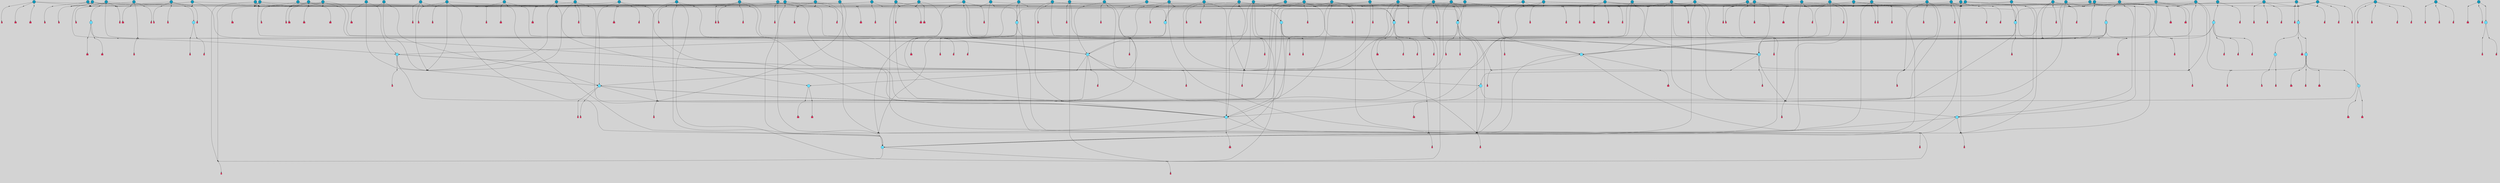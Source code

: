 // File exported with GEGELATI v1.3.1
// On the 2024-04-08 17:22:19
// With the File::TPGGraphDotExporter
digraph{
	graph[pad = "0.212, 0.055" bgcolor = lightgray]
	node[shape=circle style = filled label = ""]
		T3 [fillcolor="#66ddff"]
		T4 [fillcolor="#66ddff"]
		T7 [fillcolor="#66ddff"]
		T9 [fillcolor="#66ddff"]
		T11 [fillcolor="#66ddff"]
		T24 [fillcolor="#66ddff"]
		T27 [fillcolor="#66ddff"]
		T54 [fillcolor="#66ddff"]
		T82 [fillcolor="#66ddff"]
		T111 [fillcolor="#66ddff"]
		T129 [fillcolor="#66ddff"]
		T159 [fillcolor="#1199bb"]
		T164 [fillcolor="#66ddff"]
		T195 [fillcolor="#1199bb"]
		T198 [fillcolor="#66ddff"]
		T207 [fillcolor="#66ddff"]
		T212 [fillcolor="#66ddff"]
		T240 [fillcolor="#66ddff"]
		T249 [fillcolor="#1199bb"]
		T263 [fillcolor="#1199bb"]
		T267 [fillcolor="#66ddff"]
		T287 [fillcolor="#1199bb"]
		T292 [fillcolor="#1199bb"]
		T311 [fillcolor="#1199bb"]
		T315 [fillcolor="#1199bb"]
		T318 [fillcolor="#1199bb"]
		T319 [fillcolor="#1199bb"]
		T20 [fillcolor="#66ddff"]
		T321 [fillcolor="#66ddff"]
		T322 [fillcolor="#66ddff"]
		T323 [fillcolor="#66ddff"]
		T327 [fillcolor="#1199bb"]
		T332 [fillcolor="#1199bb"]
		T359 [fillcolor="#1199bb"]
		T378 [fillcolor="#1199bb"]
		T382 [fillcolor="#1199bb"]
		T384 [fillcolor="#1199bb"]
		T386 [fillcolor="#1199bb"]
		T388 [fillcolor="#1199bb"]
		T389 [fillcolor="#1199bb"]
		T394 [fillcolor="#1199bb"]
		T395 [fillcolor="#1199bb"]
		T399 [fillcolor="#1199bb"]
		T404 [fillcolor="#66ddff"]
		T405 [fillcolor="#1199bb"]
		T406 [fillcolor="#1199bb"]
		T407 [fillcolor="#1199bb"]
		T409 [fillcolor="#1199bb"]
		T410 [fillcolor="#1199bb"]
		T411 [fillcolor="#1199bb"]
		T412 [fillcolor="#1199bb"]
		T413 [fillcolor="#1199bb"]
		T414 [fillcolor="#1199bb"]
		T415 [fillcolor="#1199bb"]
		T342 [fillcolor="#1199bb"]
		T417 [fillcolor="#1199bb"]
		T418 [fillcolor="#1199bb"]
		T419 [fillcolor="#1199bb"]
		T420 [fillcolor="#1199bb"]
		T421 [fillcolor="#1199bb"]
		T422 [fillcolor="#1199bb"]
		T427 [fillcolor="#1199bb"]
		T428 [fillcolor="#1199bb"]
		T429 [fillcolor="#66ddff"]
		T434 [fillcolor="#1199bb"]
		T438 [fillcolor="#1199bb"]
		T444 [fillcolor="#1199bb"]
		T448 [fillcolor="#1199bb"]
		T450 [fillcolor="#1199bb"]
		T452 [fillcolor="#1199bb"]
		T215 [fillcolor="#1199bb"]
		T454 [fillcolor="#1199bb"]
		T455 [fillcolor="#66ddff"]
		T457 [fillcolor="#1199bb"]
		T458 [fillcolor="#1199bb"]
		T461 [fillcolor="#1199bb"]
		T462 [fillcolor="#1199bb"]
		T463 [fillcolor="#1199bb"]
		T464 [fillcolor="#1199bb"]
		T465 [fillcolor="#1199bb"]
		T467 [fillcolor="#1199bb"]
		T468 [fillcolor="#1199bb"]
		T470 [fillcolor="#1199bb"]
		T472 [fillcolor="#1199bb"]
		T473 [fillcolor="#1199bb"]
		T477 [fillcolor="#1199bb"]
		T480 [fillcolor="#1199bb"]
		T481 [fillcolor="#66ddff"]
		T483 [fillcolor="#1199bb"]
		T484 [fillcolor="#1199bb"]
		T485 [fillcolor="#1199bb"]
		T486 [fillcolor="#1199bb"]
		T487 [fillcolor="#1199bb"]
		T488 [fillcolor="#1199bb"]
		T489 [fillcolor="#1199bb"]
		T436 [fillcolor="#1199bb"]
		T491 [fillcolor="#1199bb"]
		T493 [fillcolor="#1199bb"]
		T494 [fillcolor="#1199bb"]
		T495 [fillcolor="#1199bb"]
		T496 [fillcolor="#1199bb"]
		T497 [fillcolor="#1199bb"]
		T498 [fillcolor="#1199bb"]
		T499 [fillcolor="#1199bb"]
		P4321 [fillcolor="#cccccc" shape=point] //6|
		I4321 [shape=box style=invis label="6|1&2|6#1|7&#92;n10|7&2|0#1|5&#92;n9|4&0|1#2|2&#92;n8|6&0|0#1|0&#92;n"]
		P4321 -> I4321[style=invis]
		A3373 [fillcolor="#ff3366" shape=box margin=0.03 width=0 height=0 label="3"]
		T3 -> P4321 -> A3373
		P4322 [fillcolor="#cccccc" shape=point] //3|
		I4322 [shape=box style=invis label="7|6&2|4#0|2&#92;n10|3&2|7#1|4&#92;n11|6&0|4#0|1&#92;n7|1&0|0#2|6&#92;n7|6&0|3#2|6&#92;n4|0&2|6#0|1&#92;n4|4&2|5#0|2&#92;n4|6&0|4#2|7&#92;n10|0&2|3#1|5&#92;n2|6&0|5#0|2&#92;n1|0&2|3#0|7&#92;n1|6&2|0#0|5&#92;n6|2&0|1#0|7&#92;n9|2&0|3#2|7&#92;n5|3&0|6#0|6&#92;n1|7&2|5#2|3&#92;n8|1&2|7#0|6&#92;n1|0&2|5#2|1&#92;n7|1&2|2#2|5&#92;n7|4&2|6#0|3&#92;n"]
		P4322 -> I4322[style=invis]
		A3374 [fillcolor="#ff3366" shape=box margin=0.03 width=0 height=0 label="4"]
		T3 -> P4322 -> A3374
		P4323 [fillcolor="#cccccc" shape=point] //7|
		I4323 [shape=box style=invis label="0|2&2|4#2|6&#92;n5|3&0|6#0|1&#92;n4|7&2|6#0|5&#92;n7|6&0|7#0|5&#92;n10|7&2|2#1|1&#92;n"]
		P4323 -> I4323[style=invis]
		A3375 [fillcolor="#ff3366" shape=box margin=0.03 width=0 height=0 label="4"]
		T4 -> P4323 -> A3375
		P4324 [fillcolor="#cccccc" shape=point] //0|
		I4324 [shape=box style=invis label="2|5&0|1#0|6&#92;n6|1&2|2#2|7&#92;n8|0&0|3#1|4&#92;n4|3&2|5#2|4&#92;n8|1&2|4#0|0&#92;n6|6&0|1#2|6&#92;n11|7&2|4#2|5&#92;n6|2&2|4#0|2&#92;n8|5&2|4#2|4&#92;n2|1&2|1#2|2&#92;n2|7&2|5#2|6&#92;n9|7&0|5#0|4&#92;n1|2&0|5#2|6&#92;n4|2&2|3#2|7&#92;n3|3&2|1#0|2&#92;n"]
		P4324 -> I4324[style=invis]
		A3376 [fillcolor="#ff3366" shape=box margin=0.03 width=0 height=0 label="5"]
		T4 -> P4324 -> A3376
		P4325 [fillcolor="#cccccc" shape=point] //-3|
		I4325 [shape=box style=invis label="1|6&2|7#0|7&#92;n10|2&0|7#1|3&#92;n9|6&2|7#2|2&#92;n5|3&0|7#0|7&#92;n1|6&2|3#0|0&#92;n2|3&2|3#2|2&#92;n5|1&2|6#0|6&#92;n"]
		P4325 -> I4325[style=invis]
		A3377 [fillcolor="#ff3366" shape=box margin=0.03 width=0 height=0 label="7"]
		T7 -> P4325 -> A3377
		P4326 [fillcolor="#cccccc" shape=point] //5|
		I4326 [shape=box style=invis label="0|5&2|3#0|1&#92;n0|6&2|1#2|4&#92;n6|2&2|6#0|7&#92;n7|4&0|3#0|1&#92;n5|4&0|7#1|6&#92;n9|1&0|5#2|2&#92;n6|3&2|3#1|7&#92;n11|7&2|4#1|6&#92;n2|5&0|1#0|0&#92;n4|7&0|0#0|2&#92;n6|2&0|6#0|0&#92;n2|1&2|6#2|4&#92;n10|0&2|0#1|0&#92;n6|6&2|4#0|6&#92;n"]
		P4326 -> I4326[style=invis]
		A3378 [fillcolor="#ff3366" shape=box margin=0.03 width=0 height=0 label="8"]
		T7 -> P4326 -> A3378
		P4327 [fillcolor="#cccccc" shape=point] //-6|
		I4327 [shape=box style=invis label="11|1&0|7#2|0&#92;n10|4&0|1#1|0&#92;n4|3&2|4#2|1&#92;n0|5&2|0#0|0&#92;n6|1&0|0#0|3&#92;n8|2&2|0#0|4&#92;n11|4&2|0#1|6&#92;n7|0&2|6#2|3&#92;n5|3&2|6#2|0&#92;n2|0&2|0#0|4&#92;n"]
		P4327 -> I4327[style=invis]
		A3379 [fillcolor="#ff3366" shape=box margin=0.03 width=0 height=0 label="9"]
		T9 -> P4327 -> A3379
		P4328 [fillcolor="#cccccc" shape=point] //2|
		I4328 [shape=box style=invis label="6|3&2|7#1|4&#92;n8|6&0|0#2|5&#92;n2|1&0|2#0|3&#92;n8|7&0|6#0|4&#92;n2|1&2|0#0|1&#92;n0|0&2|2#2|3&#92;n6|6&0|7#2|1&#92;n6|1&0|7#2|6&#92;n5|4&2|7#0|4&#92;n0|3&0|4#2|0&#92;n11|0&2|0#2|5&#92;n4|5&2|5#2|4&#92;n5|7&0|6#0|4&#92;n9|7&2|5#0|3&#92;n5|4&2|1#0|3&#92;n5|3&0|1#1|7&#92;n0|4&0|3#2|5&#92;n"]
		P4328 -> I4328[style=invis]
		A3380 [fillcolor="#ff3366" shape=box margin=0.03 width=0 height=0 label="10"]
		T9 -> P4328 -> A3380
		P4329 [fillcolor="#cccccc" shape=point] //6|
		I4329 [shape=box style=invis label="3|0&2|7#2|2&#92;n3|2&0|4#2|5&#92;n5|1&0|2#1|0&#92;n8|7&0|1#2|0&#92;n8|5&0|3#0|6&#92;n0|2&0|2#2|3&#92;n1|5&2|5#0|5&#92;n5|6&0|6#0|7&#92;n6|7&0|0#2|6&#92;n1|2&2|3#0|0&#92;n7|7&2|3#0|4&#92;n0|7&2|7#0|6&#92;n1|0&2|2#2|7&#92;n4|4&0|1#0|0&#92;n"]
		P4329 -> I4329[style=invis]
		A3381 [fillcolor="#ff3366" shape=box margin=0.03 width=0 height=0 label="11"]
		T11 -> P4329 -> A3381
		P4330 [fillcolor="#cccccc" shape=point] //-4|
		I4330 [shape=box style=invis label="4|1&0|4#2|6&#92;n1|2&2|2#2|0&#92;n1|2&2|0#0|6&#92;n8|4&2|3#2|5&#92;n5|5&2|1#1|0&#92;n"]
		P4330 -> I4330[style=invis]
		A3382 [fillcolor="#ff3366" shape=box margin=0.03 width=0 height=0 label="12"]
		T11 -> P4330 -> A3382
		P4331 [fillcolor="#cccccc" shape=point] //-3|
		I4331 [shape=box style=invis label="8|1&2|3#0|5&#92;n0|6&0|5#0|5&#92;n3|7&2|1#0|6&#92;n3|5&0|1#0|0&#92;n9|5&2|0#0|4&#92;n3|5&0|2#0|3&#92;n10|6&2|4#1|0&#92;n9|4&2|7#2|6&#92;n1|7&2|5#2|2&#92;n"]
		P4331 -> I4331[style=invis]
		A3383 [fillcolor="#ff3366" shape=box margin=0.03 width=0 height=0 label="5"]
		T4 -> P4331 -> A3383
		P4332 [fillcolor="#cccccc" shape=point] //1|
		I4332 [shape=box style=invis label="5|1&0|6#2|7&#92;n2|4&0|4#2|2&#92;n0|6&0|5#0|4&#92;n10|6&2|5#1|6&#92;n9|3&0|1#1|7&#92;n10|3&2|2#1|0&#92;n5|0&0|0#2|1&#92;n11|3&2|3#1|5&#92;n10|3&0|1#1|0&#92;n2|4&0|1#0|1&#92;n0|2&0|3#2|4&#92;n9|2&2|1#2|5&#92;n11|7&2|6#2|6&#92;n"]
		P4332 -> I4332[style=invis]
		T24 -> P4332 -> T7
		P4333 [fillcolor="#cccccc" shape=point] //5|
		I4333 [shape=box style=invis label="3|0&2|0#0|1&#92;n3|0&0|7#0|1&#92;n5|3&0|2#2|6&#92;n4|4&2|4#2|6&#92;n11|2&0|7#1|6&#92;n2|7&2|2#2|5&#92;n9|3&2|6#2|7&#92;n7|7&0|0#0|4&#92;n6|1&2|4#2|3&#92;n5|4&2|0#1|6&#92;n1|3&0|7#0|4&#92;n"]
		P4333 -> I4333[style=invis]
		A3384 [fillcolor="#ff3366" shape=box margin=0.03 width=0 height=0 label="7"]
		T24 -> P4333 -> A3384
		P4334 [fillcolor="#cccccc" shape=point] //-2|
		I4334 [shape=box style=invis label="4|1&0|4#0|3&#92;n4|2&0|5#2|0&#92;n5|5&2|6#0|5&#92;n1|4&0|1#0|2&#92;n6|3&2|7#1|5&#92;n0|4&2|0#0|3&#92;n8|5&2|5#1|2&#92;n10|7&2|7#1|1&#92;n3|4&0|0#2|1&#92;n3|6&2|5#2|5&#92;n8|3&0|1#0|7&#92;n10|0&2|7#1|3&#92;n4|1&2|4#0|1&#92;n9|3&2|0#0|4&#92;n3|6&2|0#0|4&#92;n1|2&0|6#2|1&#92;n4|0&2|1#2|2&#92;n"]
		P4334 -> I4334[style=invis]
		A3385 [fillcolor="#ff3366" shape=box margin=0.03 width=0 height=0 label="14"]
		T24 -> P4334 -> A3385
		P4335 [fillcolor="#cccccc" shape=point] //2|
		I4335 [shape=box style=invis label="9|1&2|3#0|1&#92;n5|2&2|0#2|4&#92;n3|6&2|5#2|7&#92;n7|0&2|5#0|4&#92;n1|2&0|3#0|5&#92;n7|3&2|7#0|0&#92;n"]
		P4335 -> I4335[style=invis]
		A3386 [fillcolor="#ff3366" shape=box margin=0.03 width=0 height=0 label="2"]
		T27 -> P4335 -> A3386
		P4336 [fillcolor="#cccccc" shape=point] //-6|
		I4336 [shape=box style=invis label="7|5&0|4#0|4&#92;n11|0&2|5#2|1&#92;n"]
		P4336 -> I4336[style=invis]
		A3387 [fillcolor="#ff3366" shape=box margin=0.03 width=0 height=0 label="3"]
		T27 -> P4336 -> A3387
		T27 -> P4322
		T27 -> P4324
		P4337 [fillcolor="#cccccc" shape=point] //0|
		I4337 [shape=box style=invis label="4|0&0|3#2|7&#92;n10|2&0|3#1|7&#92;n3|5&0|2#0|3&#92;n4|5&0|0#2|1&#92;n10|7&2|0#1|2&#92;n5|3&2|3#1|6&#92;n9|5&2|0#0|4&#92;n5|4&2|7#0|2&#92;n10|3&2|7#1|4&#92;n7|2&0|1#2|6&#92;n8|6&0|5#0|5&#92;n8|7&2|3#0|5&#92;n2|6&2|4#0|0&#92;n"]
		P4337 -> I4337[style=invis]
		A3388 [fillcolor="#ff3366" shape=box margin=0.03 width=0 height=0 label="5"]
		T27 -> P4337 -> A3388
		P4338 [fillcolor="#cccccc" shape=point] //8|
		I4338 [shape=box style=invis label="9|0&0|1#2|0&#92;n10|1&2|5#1|4&#92;n8|2&2|6#0|4&#92;n2|4&2|5#2|3&#92;n4|2&2|2#0|2&#92;n7|5&0|2#0|0&#92;n8|2&2|1#1|3&#92;n8|7&0|7#2|1&#92;n1|1&0|0#0|7&#92;n5|6&2|5#1|0&#92;n6|6&2|5#0|0&#92;n11|4&0|3#2|6&#92;n4|2&2|4#0|7&#92;n5|6&0|1#2|0&#92;n11|3&0|2#0|7&#92;n"]
		P4338 -> I4338[style=invis]
		A3389 [fillcolor="#ff3366" shape=box margin=0.03 width=0 height=0 label="6"]
		T54 -> P4338 -> A3389
		T54 -> P4333
		P4339 [fillcolor="#cccccc" shape=point] //-10|
		I4339 [shape=box style=invis label="3|6&0|0#0|4&#92;n4|1&2|4#0|1&#92;n5|1&0|1#0|4&#92;n5|5&2|6#0|5&#92;n6|5&0|6#0|3&#92;n11|1&2|0#0|1&#92;n0|7&2|0#0|3&#92;n1|2&0|6#0|1&#92;n8|0&0|4#2|0&#92;n0|4&0|7#2|7&#92;n7|0&2|7#1|3&#92;n3|1&0|5#2|5&#92;n5|1&0|4#0|3&#92;n2|2&0|2#0|0&#92;n8|3&0|1#0|7&#92;n3|0&0|3#0|5&#92;n7|2&0|5#2|0&#92;n6|3&2|7#1|5&#92;n4|7&2|7#2|1&#92;n"]
		P4339 -> I4339[style=invis]
		A3390 [fillcolor="#ff3366" shape=box margin=0.03 width=0 height=0 label="14"]
		T54 -> P4339 -> A3390
		T54 -> P4326
		P4340 [fillcolor="#cccccc" shape=point] //6|
		I4340 [shape=box style=invis label="7|0&2|5#1|2&#92;n10|6&2|1#1|3&#92;n7|5&0|2#0|7&#92;n10|7&0|1#1|5&#92;n4|6&2|5#0|5&#92;n4|4&0|7#2|7&#92;n"]
		P4340 -> I4340[style=invis]
		A3391 [fillcolor="#ff3366" shape=box margin=0.03 width=0 height=0 label="7"]
		T82 -> P4340 -> A3391
		P4341 [fillcolor="#cccccc" shape=point] //6|
		I4341 [shape=box style=invis label="0|5&2|3#0|1&#92;n0|6&2|1#2|4&#92;n9|1&0|5#2|2&#92;n7|4&0|3#0|1&#92;n5|4&0|7#1|6&#92;n2|5&0|1#0|0&#92;n6|3&2|3#1|7&#92;n11|7&2|4#1|6&#92;n6|2&2|6#0|1&#92;n4|7&0|0#0|2&#92;n6|2&0|6#0|0&#92;n9|1&2|6#2|4&#92;n10|0&2|0#1|0&#92;n6|6&2|4#0|6&#92;n"]
		P4341 -> I4341[style=invis]
		A3392 [fillcolor="#ff3366" shape=box margin=0.03 width=0 height=0 label="8"]
		T82 -> P4341 -> A3392
		T82 -> P4327
		P4342 [fillcolor="#cccccc" shape=point] //-5|
		I4342 [shape=box style=invis label="0|0&2|3#0|2&#92;n10|5&0|6#1|3&#92;n7|3&0|6#2|3&#92;n3|4&0|6#0|6&#92;n10|5&0|2#1|1&#92;n5|0&0|1#0|3&#92;n6|6&2|5#1|5&#92;n7|4&0|2#1|7&#92;n5|7&0|1#2|5&#92;n1|5&0|0#0|3&#92;n7|5&2|1#2|6&#92;n9|0&0|2#0|0&#92;n4|0&2|4#0|0&#92;n4|6&0|0#2|3&#92;n3|1&0|6#2|5&#92;n7|7&2|1#2|3&#92;n9|4&2|2#0|6&#92;n"]
		P4342 -> I4342[style=invis]
		T111 -> P4342 -> T9
		P4343 [fillcolor="#cccccc" shape=point] //7|
		I4343 [shape=box style=invis label="7|4&2|1#2|0&#92;n4|1&2|4#2|3&#92;n5|0&2|0#2|2&#92;n6|1&2|4#2|6&#92;n"]
		P4343 -> I4343[style=invis]
		A3393 [fillcolor="#ff3366" shape=box margin=0.03 width=0 height=0 label="9"]
		T111 -> P4343 -> A3393
		P4344 [fillcolor="#cccccc" shape=point] //2|
		I4344 [shape=box style=invis label="3|0&2|0#0|1&#92;n11|2&0|7#1|6&#92;n8|7&2|4#0|5&#92;n5|3&0|2#2|6&#92;n4|4&2|4#2|6&#92;n3|0&0|7#0|1&#92;n2|7&2|2#2|5&#92;n9|3&2|6#2|7&#92;n7|7&0|0#0|4&#92;n6|1&2|4#1|3&#92;n5|4&2|0#1|6&#92;n1|3&0|7#0|4&#92;n"]
		P4344 -> I4344[style=invis]
		A3394 [fillcolor="#ff3366" shape=box margin=0.03 width=0 height=0 label="7"]
		T111 -> P4344 -> A3394
		T111 -> P4327
		T129 -> P4338
		T129 -> P4333
		P4345 [fillcolor="#cccccc" shape=point] //10|
		I4345 [shape=box style=invis label="4|5&2|7#2|1&#92;n1|7&2|3#0|6&#92;n3|5&2|2#0|3&#92;n10|3&0|7#1|4&#92;n7|1&0|4#2|6&#92;n10|2&0|3#1|7&#92;n9|5&2|0#0|4&#92;n4|0&0|3#2|7&#92;n11|4&2|6#1|2&#92;n5|4&2|7#0|2&#92;n2|6&2|4#0|0&#92;n6|5&0|7#2|1&#92;n5|3&2|3#1|6&#92;n10|7&2|0#1|2&#92;n"]
		P4345 -> I4345[style=invis]
		A3395 [fillcolor="#ff3366" shape=box margin=0.03 width=0 height=0 label="5"]
		T129 -> P4345 -> A3395
		P4346 [fillcolor="#cccccc" shape=point] //5|
		I4346 [shape=box style=invis label="9|4&2|3#1|3&#92;n0|4&2|4#0|5&#92;n6|1&2|6#2|5&#92;n4|0&0|5#2|0&#92;n"]
		P4346 -> I4346[style=invis]
		A3396 [fillcolor="#ff3366" shape=box margin=0.03 width=0 height=0 label="7"]
		T129 -> P4346 -> A3396
		P4347 [fillcolor="#cccccc" shape=point] //6|
		I4347 [shape=box style=invis label="9|4&2|7#0|6&#92;n8|4&0|1#1|0&#92;n1|3&0|0#2|1&#92;n2|4&0|6#2|2&#92;n5|1&2|5#0|7&#92;n3|0&0|3#2|6&#92;n2|2&2|6#0|2&#92;n8|4&0|4#2|2&#92;n5|1&2|4#0|3&#92;n9|4&0|6#0|6&#92;n5|0&2|2#1|5&#92;n11|7&0|0#1|1&#92;n0|4&0|3#0|3&#92;n7|7&2|4#2|5&#92;n1|5&0|1#2|1&#92;n"]
		P4347 -> I4347[style=invis]
		A3397 [fillcolor="#ff3366" shape=box margin=0.03 width=0 height=0 label="1"]
		T129 -> P4347 -> A3397
		P4348 [fillcolor="#cccccc" shape=point] //7|
		I4348 [shape=box style=invis label="7|0&2|1#2|0&#92;n9|7&2|1#1|7&#92;n8|2&0|1#1|0&#92;n6|6&0|2#1|1&#92;n2|2&0|5#0|0&#92;n5|7&0|0#2|1&#92;n5|1&2|5#1|5&#92;n4|7&2|4#2|3&#92;n10|5&2|2#1|5&#92;n1|3&2|2#2|0&#92;n10|2&2|6#1|5&#92;n"]
		P4348 -> I4348[style=invis]
		A3398 [fillcolor="#ff3366" shape=box margin=0.03 width=0 height=0 label="1"]
		T159 -> P4348 -> A3398
		P4349 [fillcolor="#cccccc" shape=point] //7|
		I4349 [shape=box style=invis label="7|4&2|7#0|4&#92;n4|6&0|1#2|5&#92;n2|1&2|3#0|0&#92;n4|3&2|0#0|1&#92;n0|0&2|7#2|7&#92;n7|7&0|5#2|3&#92;n5|0&2|1#2|2&#92;n10|0&0|4#1|2&#92;n4|4&0|7#0|0&#92;n6|7&0|2#0|1&#92;n1|4&2|5#0|4&#92;n"]
		P4349 -> I4349[style=invis]
		A3399 [fillcolor="#ff3366" shape=box margin=0.03 width=0 height=0 label="0"]
		T159 -> P4349 -> A3399
		P4350 [fillcolor="#cccccc" shape=point] //5|
		I4350 [shape=box style=invis label="0|5&2|3#0|1&#92;n0|6&2|1#2|4&#92;n6|2&2|6#0|7&#92;n9|0&2|7#1|1&#92;n7|4&0|3#0|1&#92;n11|7&2|4#1|6&#92;n9|1&0|5#2|2&#92;n5|4&0|7#1|6&#92;n2|5&0|1#0|0&#92;n4|7&0|0#0|2&#92;n6|2&0|6#0|0&#92;n2|1&2|6#2|4&#92;n10|0&0|0#1|0&#92;n6|6&2|4#0|6&#92;n"]
		P4350 -> I4350[style=invis]
		T159 -> P4350 -> T129
		T164 -> P4324
		P4351 [fillcolor="#cccccc" shape=point] //-1|
		I4351 [shape=box style=invis label="6|4&0|4#2|4&#92;n4|5&2|5#2|4&#92;n9|7&2|5#0|3&#92;n3|7&2|6#0|6&#92;n8|7&0|6#0|4&#92;n2|1&2|0#0|1&#92;n8|6&0|0#2|5&#92;n2|1&0|2#0|3&#92;n6|1&0|7#2|6&#92;n6|3&0|1#1|6&#92;n5|4&2|7#0|4&#92;n0|7&0|4#2|0&#92;n11|0&2|0#2|5&#92;n3|7&2|0#2|7&#92;n8|3&2|7#1|4&#92;n5|7&0|6#0|4&#92;n0|0&2|3#2|3&#92;n5|4&2|1#0|3&#92;n0|4&0|3#2|5&#92;n"]
		P4351 -> I4351[style=invis]
		A3400 [fillcolor="#ff3366" shape=box margin=0.03 width=0 height=0 label="10"]
		T164 -> P4351 -> A3400
		P4352 [fillcolor="#cccccc" shape=point] //-7|
		I4352 [shape=box style=invis label="6|1&0|2#0|3&#92;n1|2&0|1#2|0&#92;n10|3&2|2#1|1&#92;n0|1&0|2#0|7&#92;n4|6&2|7#2|4&#92;n6|0&2|7#0|6&#92;n"]
		P4352 -> I4352[style=invis]
		A3401 [fillcolor="#ff3366" shape=box margin=0.03 width=0 height=0 label="7"]
		T164 -> P4352 -> A3401
		P4353 [fillcolor="#cccccc" shape=point] //-6|
		I4353 [shape=box style=invis label="11|7&0|1#0|6&#92;n3|5&0|1#0|3&#92;n1|5&0|5#0|6&#92;n1|7&2|5#2|2&#92;n0|0&0|2#2|2&#92;n4|4&0|1#0|5&#92;n6|4&2|2#0|2&#92;n0|6&2|5#0|5&#92;n0|3&2|2#2|6&#92;n"]
		P4353 -> I4353[style=invis]
		A3402 [fillcolor="#ff3366" shape=box margin=0.03 width=0 height=0 label="5"]
		T164 -> P4353 -> A3402
		P4354 [fillcolor="#cccccc" shape=point] //4|
		I4354 [shape=box style=invis label="4|3&0|6#0|3&#92;n5|7&2|3#2|2&#92;n5|6&0|7#1|2&#92;n1|4&2|6#0|3&#92;n8|4&2|1#2|5&#92;n9|5&2|4#1|4&#92;n2|4&0|5#0|7&#92;n10|0&0|6#1|3&#92;n3|0&0|6#0|2&#92;n2|7&2|7#2|6&#92;n5|2&0|5#1|5&#92;n10|4&2|5#1|7&#92;n4|0&0|4#2|4&#92;n11|1&0|4#2|6&#92;n10|6&2|0#1|4&#92;n9|7&0|3#1|4&#92;n4|5&2|7#0|6&#92;n11|5&2|6#2|3&#92;n0|3&0|5#0|1&#92;n"]
		P4354 -> I4354[style=invis]
		A3403 [fillcolor="#ff3366" shape=box margin=0.03 width=0 height=0 label="13"]
		T164 -> P4354 -> A3403
		P4355 [fillcolor="#cccccc" shape=point] //5|
		I4355 [shape=box style=invis label="3|0&2|0#2|1&#92;n3|0&0|7#0|1&#92;n5|3&0|2#2|6&#92;n4|4&2|4#2|6&#92;n5|4&2|0#1|6&#92;n2|7&2|2#2|5&#92;n1|3&0|7#0|4&#92;n11|6&2|2#0|7&#92;n7|7&0|0#0|4&#92;n6|1&2|4#2|3&#92;n11|0&0|7#1|6&#92;n9|3&2|6#2|7&#92;n"]
		P4355 -> I4355[style=invis]
		A3404 [fillcolor="#ff3366" shape=box margin=0.03 width=0 height=0 label="7"]
		T195 -> P4355 -> A3404
		P4356 [fillcolor="#cccccc" shape=point] //4|
		I4356 [shape=box style=invis label="7|1&0|6#0|1&#92;n6|7&2|7#1|7&#92;n10|1&2|1#1|1&#92;n9|6&2|2#1|4&#92;n4|7&0|4#2|2&#92;n9|6&0|5#1|1&#92;n10|0&2|6#1|6&#92;n5|1&0|1#2|3&#92;n10|1&0|5#1|0&#92;n3|4&2|3#0|0&#92;n8|2&0|5#2|4&#92;n1|6&2|0#0|0&#92;n2|3&0|1#2|6&#92;n5|2&2|2#1|6&#92;n2|2&0|1#2|1&#92;n3|1&2|7#0|3&#92;n6|7&2|3#0|4&#92;n"]
		P4356 -> I4356[style=invis]
		A3405 [fillcolor="#ff3366" shape=box margin=0.03 width=0 height=0 label="10"]
		T195 -> P4356 -> A3405
		P4357 [fillcolor="#cccccc" shape=point] //-4|
		I4357 [shape=box style=invis label="0|4&0|0#2|7&#92;n8|5&2|4#2|4&#92;n4|3&2|5#2|4&#92;n11|7&2|2#2|5&#92;n6|5&2|2#2|7&#92;n3|2&0|7#0|7&#92;n3|3&2|1#0|3&#92;n2|6&0|3#2|5&#92;n0|1&2|6#2|2&#92;n8|2&0|0#1|6&#92;n0|7&0|5#0|4&#92;n9|5&0|3#2|7&#92;n2|7&2|5#2|6&#92;n9|0&2|0#0|1&#92;n1|2&2|4#0|2&#92;n"]
		P4357 -> I4357[style=invis]
		T195 -> P4357 -> T27
		T195 -> P4349
		P4358 [fillcolor="#cccccc" shape=point] //-3|
		I4358 [shape=box style=invis label="0|0&2|7#2|7&#92;n4|6&0|2#2|5&#92;n2|1&2|3#0|0&#92;n4|3&2|0#0|1&#92;n7|4&2|7#0|4&#92;n5|0&2|1#2|2&#92;n10|0&0|4#1|2&#92;n4|4&0|7#0|0&#92;n6|7&0|2#0|1&#92;n1|4&2|5#0|4&#92;n"]
		P4358 -> I4358[style=invis]
		A3406 [fillcolor="#ff3366" shape=box margin=0.03 width=0 height=0 label="0"]
		T198 -> P4358 -> A3406
		P4359 [fillcolor="#cccccc" shape=point] //-3|
		I4359 [shape=box style=invis label="3|7&0|0#0|2&#92;n11|5&0|1#1|1&#92;n4|1&0|6#2|6&#92;n4|0&0|1#0|5&#92;n"]
		P4359 -> I4359[style=invis]
		T198 -> P4359 -> T24
		T198 -> P4333
		P4360 [fillcolor="#cccccc" shape=point] //-2|
		I4360 [shape=box style=invis label="5|2&2|0#2|4&#92;n9|1&2|3#0|1&#92;n3|6&2|5#2|7&#92;n7|0&2|1#0|4&#92;n1|2&0|3#0|5&#92;n7|3&2|7#0|0&#92;n"]
		P4360 -> I4360[style=invis]
		A3407 [fillcolor="#ff3366" shape=box margin=0.03 width=0 height=0 label="2"]
		T198 -> P4360 -> A3407
		P4361 [fillcolor="#cccccc" shape=point] //-9|
		I4361 [shape=box style=invis label="4|1&0|4#2|6&#92;n11|0&2|0#0|6&#92;n8|4&2|3#2|5&#92;n6|0&0|3#0|1&#92;n"]
		P4361 -> I4361[style=invis]
		T198 -> P4361 -> T11
		T207 -> P4348
		T207 -> P4359
		P4362 [fillcolor="#cccccc" shape=point] //5|
		I4362 [shape=box style=invis label="8|1&2|6#0|6&#92;n3|0&0|7#0|1&#92;n11|3&0|2#2|6&#92;n4|4&2|4#2|6&#92;n11|2&0|7#1|6&#92;n2|7&2|2#2|5&#92;n7|7&0|0#0|4&#92;n6|1&2|4#2|3&#92;n5|4&2|0#1|6&#92;n3|0&2|0#0|1&#92;n1|3&0|7#0|4&#92;n"]
		P4362 -> I4362[style=invis]
		A3408 [fillcolor="#ff3366" shape=box margin=0.03 width=0 height=0 label="7"]
		T207 -> P4362 -> A3408
		P4363 [fillcolor="#cccccc" shape=point] //5|
		I4363 [shape=box style=invis label="10|4&2|6#1|2&#92;n8|4&0|1#1|0&#92;n0|4&2|6#0|0&#92;n8|4&2|5#2|1&#92;n7|5&2|5#1|0&#92;n3|6&0|6#2|2&#92;n1|7&0|7#0|5&#92;n2|0&0|7#2|4&#92;n9|4&2|6#2|7&#92;n2|6&2|2#0|0&#92;n11|7&2|7#0|7&#92;n5|5&0|0#0|1&#92;n10|1&0|0#1|0&#92;n7|3&0|1#2|5&#92;n9|2&2|7#1|5&#92;n9|0&2|5#1|2&#92;n1|6&2|4#2|2&#92;n3|3&2|2#0|7&#92;n1|6&2|0#0|0&#92;n6|4&2|6#1|0&#92;n"]
		P4363 -> I4363[style=invis]
		A3409 [fillcolor="#ff3366" shape=box margin=0.03 width=0 height=0 label="1"]
		T207 -> P4363 -> A3409
		P4364 [fillcolor="#cccccc" shape=point] //7|
		I4364 [shape=box style=invis label="6|1&2|6#2|7&#92;n7|0&2|4#2|3&#92;n3|3&0|7#0|6&#92;n5|4&0|2#2|4&#92;n8|5&2|6#2|7&#92;n0|0&2|3#0|3&#92;n5|4&2|4#2|6&#92;n"]
		P4364 -> I4364[style=invis]
		T207 -> P4364 -> T4
		P4365 [fillcolor="#cccccc" shape=point] //6|
		I4365 [shape=box style=invis label="9|4&2|7#0|6&#92;n8|4&0|1#1|0&#92;n1|3&0|0#2|1&#92;n2|4&0|6#2|2&#92;n5|1&2|5#0|7&#92;n3|0&0|3#2|6&#92;n2|2&2|6#0|2&#92;n8|4&0|4#2|2&#92;n5|1&2|4#0|3&#92;n9|4&0|6#0|6&#92;n5|0&2|2#1|5&#92;n11|7&0|0#1|1&#92;n0|4&0|3#0|3&#92;n7|7&2|4#2|5&#92;n1|5&0|1#2|1&#92;n"]
		P4365 -> I4365[style=invis]
		A3410 [fillcolor="#ff3366" shape=box margin=0.03 width=0 height=0 label="1"]
		T212 -> P4365 -> A3410
		P4366 [fillcolor="#cccccc" shape=point] //5|
		I4366 [shape=box style=invis label="3|0&2|0#0|1&#92;n3|0&0|7#0|1&#92;n5|3&0|2#2|6&#92;n4|4&2|4#2|6&#92;n11|2&0|7#1|6&#92;n2|7&2|2#2|5&#92;n9|3&2|6#2|7&#92;n7|7&0|0#0|4&#92;n6|1&2|4#2|3&#92;n5|4&2|0#1|6&#92;n1|3&0|7#0|4&#92;n"]
		P4366 -> I4366[style=invis]
		A3411 [fillcolor="#ff3366" shape=box margin=0.03 width=0 height=0 label="7"]
		T212 -> P4366 -> A3411
		P4367 [fillcolor="#cccccc" shape=point] //8|
		I4367 [shape=box style=invis label="9|0&0|1#2|0&#92;n10|1&2|5#1|4&#92;n8|2&2|6#0|4&#92;n2|4&2|5#2|3&#92;n4|2&2|2#0|2&#92;n7|5&0|2#0|0&#92;n8|2&2|1#1|3&#92;n8|7&0|7#2|1&#92;n1|1&0|0#0|7&#92;n5|6&2|5#1|0&#92;n6|6&2|5#0|0&#92;n11|4&0|3#2|6&#92;n4|2&2|4#0|7&#92;n5|6&0|1#2|0&#92;n11|3&0|2#0|7&#92;n"]
		P4367 -> I4367[style=invis]
		A3412 [fillcolor="#ff3366" shape=box margin=0.03 width=0 height=0 label="6"]
		T212 -> P4367 -> A3412
		P4368 [fillcolor="#cccccc" shape=point] //5|
		I4368 [shape=box style=invis label="9|4&2|3#1|3&#92;n0|4&2|4#0|5&#92;n6|1&2|6#2|5&#92;n4|0&0|5#2|0&#92;n"]
		P4368 -> I4368[style=invis]
		A3413 [fillcolor="#ff3366" shape=box margin=0.03 width=0 height=0 label="7"]
		T212 -> P4368 -> A3413
		P4369 [fillcolor="#cccccc" shape=point] //10|
		I4369 [shape=box style=invis label="4|5&2|7#2|1&#92;n1|7&2|3#0|6&#92;n3|5&2|2#0|3&#92;n10|3&0|7#1|4&#92;n7|1&0|4#2|6&#92;n10|2&0|3#1|7&#92;n9|5&2|0#0|4&#92;n4|0&0|3#2|7&#92;n11|4&2|6#1|2&#92;n5|4&2|7#0|2&#92;n2|6&2|4#0|0&#92;n6|5&0|7#2|1&#92;n5|3&2|3#1|6&#92;n10|7&2|0#1|2&#92;n"]
		P4369 -> I4369[style=invis]
		A3414 [fillcolor="#ff3366" shape=box margin=0.03 width=0 height=0 label="5"]
		T212 -> P4369 -> A3414
		T240 -> P4348
		P4370 [fillcolor="#cccccc" shape=point] //7|
		I4370 [shape=box style=invis label="7|4&2|7#0|4&#92;n1|4&2|5#0|4&#92;n2|1&2|3#0|0&#92;n4|3&2|0#0|1&#92;n0|0&2|7#2|7&#92;n7|7&0|5#2|3&#92;n5|0&2|1#2|2&#92;n6|6&2|5#0|2&#92;n5|0&0|4#1|2&#92;n4|4&0|7#0|0&#92;n6|7&0|2#0|1&#92;n4|6&0|1#2|5&#92;n"]
		P4370 -> I4370[style=invis]
		A3415 [fillcolor="#ff3366" shape=box margin=0.03 width=0 height=0 label="0"]
		T240 -> P4370 -> A3415
		T240 -> P4359
		P4371 [fillcolor="#cccccc" shape=point] //1|
		I4371 [shape=box style=invis label="3|2&2|4#2|5&#92;n2|5&0|1#0|6&#92;n6|2&2|4#0|2&#92;n3|3&2|1#0|2&#92;n3|3&2|1#2|7&#92;n8|1&2|4#0|2&#92;n4|3&2|5#2|4&#92;n4|2&2|3#2|7&#92;n6|1&2|2#2|7&#92;n9|3&2|7#2|0&#92;n6|7&0|3#0|3&#92;n8|5&2|4#2|4&#92;n9|1&2|0#2|2&#92;n2|7&2|5#2|6&#92;n1|2&0|5#0|6&#92;n6|6&0|1#2|6&#92;n8|0&0|3#1|4&#92;n"]
		P4371 -> I4371[style=invis]
		A3416 [fillcolor="#ff3366" shape=box margin=0.03 width=0 height=0 label="5"]
		T240 -> P4371 -> A3416
		P4372 [fillcolor="#cccccc" shape=point] //8|
		I4372 [shape=box style=invis label="5|4&2|1#1|0&#92;n3|0&0|3#2|0&#92;n3|7&2|2#0|6&#92;n6|6&0|2#2|4&#92;n0|0&0|2#0|6&#92;n"]
		P4372 -> I4372[style=invis]
		T249 -> P4372 -> T164
		T249 -> P4355
		T249 -> P4349
		T249 -> P4333
		P4373 [fillcolor="#cccccc" shape=point] //10|
		I4373 [shape=box style=invis label="6|1&2|4#2|3&#92;n3|0&0|7#0|1&#92;n5|3&0|2#2|6&#92;n4|4&0|4#2|6&#92;n5|4&2|0#1|6&#92;n10|5&0|6#1|5&#92;n2|5&2|1#2|2&#92;n1|3&0|7#0|4&#92;n3|0&2|0#0|1&#92;n11|2&0|5#1|6&#92;n9|3&2|6#2|7&#92;n7|7&0|0#0|4&#92;n"]
		P4373 -> I4373[style=invis]
		A3417 [fillcolor="#ff3366" shape=box margin=0.03 width=0 height=0 label="7"]
		T249 -> P4373 -> A3417
		P4374 [fillcolor="#cccccc" shape=point] //-2|
		I4374 [shape=box style=invis label="11|7&2|0#1|7&#92;n4|3&0|1#2|5&#92;n0|4&2|4#2|7&#92;n1|6&0|0#0|4&#92;n4|0&0|0#0|5&#92;n0|6&2|3#2|0&#92;n9|6&2|5#1|3&#92;n0|7&2|1#2|5&#92;n4|4&0|5#0|1&#92;n10|4&0|0#1|0&#92;n"]
		P4374 -> I4374[style=invis]
		A3418 [fillcolor="#ff3366" shape=box margin=0.03 width=0 height=0 label="12"]
		T263 -> P4374 -> A3418
		P4375 [fillcolor="#cccccc" shape=point] //-3|
		I4375 [shape=box style=invis label="7|2&2|4#0|2&#92;n4|1&2|6#0|1&#92;n11|6&0|4#0|1&#92;n7|1&0|0#2|6&#92;n6|2&0|1#0|7&#92;n10|3&2|7#1|4&#92;n3|5&2|3#0|1&#92;n4|4&2|5#0|2&#92;n4|6&0|4#2|7&#92;n2|5&0|5#0|2&#92;n10|0&2|3#1|4&#92;n0|1&2|7#0|6&#92;n7|6&0|3#2|6&#92;n1|3&0|6#2|0&#92;n5|3&0|6#0|6&#92;n1|4&2|5#2|3&#92;n1|6&2|0#0|5&#92;n9|2&0|3#2|7&#92;n7|1&2|2#2|5&#92;n"]
		P4375 -> I4375[style=invis]
		T263 -> P4375 -> T207
		P4376 [fillcolor="#cccccc" shape=point] //2|
		I4376 [shape=box style=invis label="4|1&0|4#2|6&#92;n5|5&2|1#1|0&#92;n1|0&2|0#0|6&#92;n8|4&2|3#2|5&#92;n"]
		P4376 -> I4376[style=invis]
		T263 -> P4376 -> T11
		T267 -> P4348
		T267 -> P4349
		T267 -> P4375
		P4377 [fillcolor="#cccccc" shape=point] //5|
		I4377 [shape=box style=invis label="1|6&2|7#0|7&#92;n9|2&2|7#2|3&#92;n10|2&0|7#1|3&#92;n0|0&2|7#2|2&#92;n1|6&2|3#0|0&#92;n2|3&2|3#2|2&#92;n"]
		P4377 -> I4377[style=invis]
		A3419 [fillcolor="#ff3366" shape=box margin=0.03 width=0 height=0 label="7"]
		T267 -> P4377 -> A3419
		P4378 [fillcolor="#cccccc" shape=point] //-6|
		I4378 [shape=box style=invis label="6|0&0|5#2|5&#92;n0|3&2|1#2|1&#92;n"]
		P4378 -> I4378[style=invis]
		A3420 [fillcolor="#ff3366" shape=box margin=0.03 width=0 height=0 label="3"]
		T267 -> P4378 -> A3420
		P4379 [fillcolor="#cccccc" shape=point] //2|
		I4379 [shape=box style=invis label="1|7&0|0#2|1&#92;n11|7&2|0#1|3&#92;n4|3&0|1#0|5&#92;n1|6&2|4#2|4&#92;n8|6&2|4#0|0&#92;n2|7&2|5#2|6&#92;n9|6&2|3#2|2&#92;n10|4&2|0#1|0&#92;n9|0&2|5#1|3&#92;n6|1&2|6#2|7&#92;n4|4&0|5#0|1&#92;n"]
		P4379 -> I4379[style=invis]
		A3421 [fillcolor="#ff3366" shape=box margin=0.03 width=0 height=0 label="12"]
		T287 -> P4379 -> A3421
		P4380 [fillcolor="#cccccc" shape=point] //-10|
		I4380 [shape=box style=invis label="9|6&0|2#2|6&#92;n11|0&2|6#1|5&#92;n10|6&0|7#1|5&#92;n3|0&0|6#0|7&#92;n9|4&2|6#0|3&#92;n10|6&2|4#1|6&#92;n"]
		P4380 -> I4380[style=invis]
		A3422 [fillcolor="#ff3366" shape=box margin=0.03 width=0 height=0 label="4"]
		T287 -> P4380 -> A3422
		P4381 [fillcolor="#cccccc" shape=point] //7|
		I4381 [shape=box style=invis label="7|2&0|4#1|3&#92;n7|7&0|0#0|4&#92;n4|4&2|4#2|6&#92;n2|3&2|2#2|5&#92;n8|0&0|2#2|1&#92;n9|3&2|6#2|7&#92;n6|4&2|4#2|3&#92;n3|3&2|0#0|1&#92;n6|4&2|0#1|6&#92;n5|3&0|7#0|4&#92;n"]
		P4381 -> I4381[style=invis]
		A3423 [fillcolor="#ff3366" shape=box margin=0.03 width=0 height=0 label="7"]
		T287 -> P4381 -> A3423
		P4382 [fillcolor="#cccccc" shape=point] //-6|
		I4382 [shape=box style=invis label="9|0&2|0#0|1&#92;n3|2&0|2#0|3&#92;n5|4&0|5#1|7&#92;n2|1&0|4#0|3&#92;n9|2&2|0#2|4&#92;n7|6&0|4#0|2&#92;n2|3&0|6#2|6&#92;n1|2&0|3#2|0&#92;n"]
		P4382 -> I4382[style=invis]
		T287 -> P4382 -> T54
		P4383 [fillcolor="#cccccc" shape=point] //-5|
		I4383 [shape=box style=invis label="10|6&2|5#1|6&#92;n9|3&0|1#1|7&#92;n2|4&0|1#0|1&#92;n11|3&0|7#1|6&#92;n5|1&0|6#2|7&#92;n8|0&0|0#0|1&#92;n0|6&0|7#0|4&#92;n6|7&2|6#2|6&#92;n11|0&2|3#0|5&#92;n"]
		P4383 -> I4383[style=invis]
		T287 -> P4383 -> T7
		P4384 [fillcolor="#cccccc" shape=point] //-8|
		I4384 [shape=box style=invis label="0|4&0|3#2|5&#92;n2|1&0|2#2|3&#92;n8|7&0|6#0|4&#92;n0|4&2|4#0|1&#92;n9|4&2|5#0|3&#92;n0|0&2|7#2|3&#92;n4|5&2|5#2|4&#92;n5|7&0|6#0|4&#92;n5|4&2|7#0|4&#92;n0|3&0|4#2|0&#92;n6|3&2|2#1|4&#92;n11|7&2|0#2|5&#92;n6|1&0|7#2|5&#92;n5|3&0|1#1|7&#92;n2|0&2|0#0|1&#92;n6|6&0|7#2|1&#92;n"]
		P4384 -> I4384[style=invis]
		A3424 [fillcolor="#ff3366" shape=box margin=0.03 width=0 height=0 label="10"]
		T292 -> P4384 -> A3424
		P4385 [fillcolor="#cccccc" shape=point] //-4|
		I4385 [shape=box style=invis label="0|7&2|5#0|4&#92;n8|5&0|5#2|7&#92;n5|6&0|7#0|4&#92;n7|0&0|5#2|1&#92;n10|6&2|1#1|2&#92;n0|0&2|1#0|6&#92;n8|4&0|5#0|6&#92;n4|2&0|5#2|4&#92;n"]
		P4385 -> I4385[style=invis]
		A3425 [fillcolor="#ff3366" shape=box margin=0.03 width=0 height=0 label="5"]
		T292 -> P4385 -> A3425
		P4386 [fillcolor="#cccccc" shape=point] //5|
		I4386 [shape=box style=invis label="9|6&0|6#0|5&#92;n7|3&0|3#2|2&#92;n1|4&2|0#0|4&#92;n9|2&0|0#1|7&#92;n0|4&0|4#2|0&#92;n4|0&2|2#0|1&#92;n6|7&0|4#0|3&#92;n4|4&0|5#0|1&#92;n6|6&0|7#1|3&#92;n3|0&2|5#2|4&#92;n6|4&2|4#2|3&#92;n"]
		P4386 -> I4386[style=invis]
		A3426 [fillcolor="#ff3366" shape=box margin=0.03 width=0 height=0 label="9"]
		T292 -> P4386 -> A3426
		P4387 [fillcolor="#cccccc" shape=point] //-3|
		I4387 [shape=box style=invis label="6|3&2|4#1|4&#92;n5|3&0|1#1|7&#92;n2|1&0|2#2|3&#92;n8|7&0|6#0|4&#92;n2|1&2|0#0|1&#92;n0|0&2|2#2|3&#92;n6|1&0|7#2|6&#92;n5|7&0|2#0|4&#92;n0|3&0|4#2|0&#92;n11|0&2|0#2|5&#92;n6|0&2|0#1|4&#92;n8|6&0|2#2|5&#92;n5|4&2|1#0|3&#92;n9|7&2|5#0|3&#92;n5|4&2|7#0|4&#92;n"]
		P4387 -> I4387[style=invis]
		A3427 [fillcolor="#ff3366" shape=box margin=0.03 width=0 height=0 label="10"]
		T292 -> P4387 -> A3427
		P4388 [fillcolor="#cccccc" shape=point] //3|
		I4388 [shape=box style=invis label="9|0&0|1#2|2&#92;n8|6&0|0#1|0&#92;n8|2&0|2#2|4&#92;n3|5&0|1#0|5&#92;n0|0&0|6#2|7&#92;n"]
		P4388 -> I4388[style=invis]
		A3428 [fillcolor="#ff3366" shape=box margin=0.03 width=0 height=0 label="3"]
		T292 -> P4388 -> A3428
		P4389 [fillcolor="#cccccc" shape=point] //5|
		I4389 [shape=box style=invis label="0|5&2|3#0|1&#92;n0|6&2|1#2|4&#92;n6|2&2|6#0|7&#92;n9|0&2|7#1|1&#92;n7|4&0|3#0|1&#92;n11|7&2|4#1|6&#92;n9|1&0|5#2|2&#92;n5|4&0|7#1|6&#92;n2|5&0|1#0|0&#92;n4|7&0|0#0|2&#92;n6|2&0|6#0|0&#92;n2|1&2|6#2|4&#92;n10|0&0|0#1|0&#92;n6|6&2|4#0|6&#92;n"]
		P4389 -> I4389[style=invis]
		T311 -> P4389 -> T212
		P4390 [fillcolor="#cccccc" shape=point] //3|
		I4390 [shape=box style=invis label="11|7&2|3#2|2&#92;n7|7&0|5#2|3&#92;n4|6&0|1#2|5&#92;n2|1&2|3#2|0&#92;n4|3&2|0#0|1&#92;n0|0&2|7#2|7&#92;n7|4&2|7#0|4&#92;n5|0&2|1#2|2&#92;n10|0&0|4#1|2&#92;n6|7&0|2#0|1&#92;n1|4&2|5#0|4&#92;n"]
		P4390 -> I4390[style=invis]
		A3429 [fillcolor="#ff3366" shape=box margin=0.03 width=0 height=0 label="0"]
		T311 -> P4390 -> A3429
		P4391 [fillcolor="#cccccc" shape=point] //3|
		I4391 [shape=box style=invis label="5|4&2|7#0|4&#92;n0|4&0|3#2|5&#92;n8|6&0|0#2|5&#92;n2|1&0|2#0|3&#92;n9|7&0|6#0|4&#92;n0|0&2|2#2|3&#92;n6|6&0|7#2|1&#92;n6|1&0|7#2|6&#92;n0|3&0|4#2|0&#92;n11|0&2|0#2|5&#92;n4|5&2|5#2|4&#92;n5|3&0|1#1|7&#92;n9|7&2|2#0|3&#92;n5|4&2|1#0|3&#92;n5|0&0|6#0|4&#92;n0|0&0|1#2|0&#92;n"]
		P4391 -> I4391[style=invis]
		A3430 [fillcolor="#ff3366" shape=box margin=0.03 width=0 height=0 label="10"]
		T311 -> P4391 -> A3430
		P4392 [fillcolor="#cccccc" shape=point] //-1|
		I4392 [shape=box style=invis label="11|7&2|0#1|7&#92;n1|5&2|4#2|4&#92;n4|3&0|1#0|5&#92;n1|6&0|0#0|4&#92;n8|6&2|4#0|0&#92;n4|0&0|0#0|5&#92;n10|4&2|0#1|0&#92;n9|6&2|5#1|3&#92;n0|7&2|1#0|5&#92;n0|6&2|3#2|0&#92;n4|4&0|5#0|1&#92;n"]
		P4392 -> I4392[style=invis]
		A3431 [fillcolor="#ff3366" shape=box margin=0.03 width=0 height=0 label="12"]
		T315 -> P4392 -> A3431
		P4393 [fillcolor="#cccccc" shape=point] //0|
		I4393 [shape=box style=invis label="0|4&2|3#2|4&#92;n8|1&2|4#0|1&#92;n10|5&2|6#1|2&#92;n4|7&0|0#0|3&#92;n5|3&2|7#0|3&#92;n0|3&0|7#2|1&#92;n10|5&2|0#1|6&#92;n9|4&2|7#0|4&#92;n5|7&0|0#0|4&#92;n5|0&2|5#1|0&#92;n6|3&0|2#1|5&#92;n"]
		P4393 -> I4393[style=invis]
		T315 -> P4393 -> T54
		T315 -> P4388
		T315 -> P4325
		P4394 [fillcolor="#cccccc" shape=point] //3|
		I4394 [shape=box style=invis label="7|2&0|2#2|4&#92;n0|4&0|6#2|7&#92;n9|0&0|1#2|2&#92;n8|6&0|0#1|0&#92;n"]
		P4394 -> I4394[style=invis]
		A3432 [fillcolor="#ff3366" shape=box margin=0.03 width=0 height=0 label="3"]
		T315 -> P4394 -> A3432
		T318 -> P4326
		P4395 [fillcolor="#cccccc" shape=point] //-2|
		I4395 [shape=box style=invis label="5|2&2|0#0|2&#92;n0|0&0|6#2|1&#92;n"]
		P4395 -> I4395[style=invis]
		A3433 [fillcolor="#ff3366" shape=box margin=0.03 width=0 height=0 label="3"]
		T318 -> P4395 -> A3433
		T318 -> P4322
		T318 -> P4349
		T318 -> P4340
		T319 -> P4349
		P4396 [fillcolor="#cccccc" shape=point] //-6|
		I4396 [shape=box style=invis label="11|0&0|4#2|0&#92;n5|4&2|6#0|0&#92;n8|4&0|1#1|0&#92;n10|1&0|0#1|0&#92;n3|7&2|6#2|1&#92;n5|7&2|5#0|1&#92;n9|4&0|7#1|6&#92;n3|5&2|7#0|2&#92;n0|5&2|7#2|0&#92;n2|5&0|0#0|1&#92;n8|2&2|5#1|6&#92;n9|6&0|7#2|4&#92;n4|5&2|3#2|7&#92;n7|0&0|1#0|5&#92;n1|6&2|4#2|2&#92;n2|7&0|2#0|7&#92;n2|3&2|7#2|5&#92;n8|4&2|5#2|6&#92;n9|2&0|7#1|4&#92;n"]
		P4396 -> I4396[style=invis]
		T319 -> P4396 -> T24
		P4397 [fillcolor="#cccccc" shape=point] //9|
		I4397 [shape=box style=invis label="11|0&2|0#1|1&#92;n3|6&0|6#0|0&#92;n1|4&0|0#2|4&#92;n7|5&2|2#1|3&#92;n11|7&2|6#1|7&#92;n5|2&0|6#1|5&#92;n9|5&0|6#0|3&#92;n2|2&2|7#0|5&#92;n9|3&2|2#2|0&#92;n11|0&2|7#0|1&#92;n1|1&2|0#0|1&#92;n6|6&0|6#1|2&#92;n9|7&0|1#0|3&#92;n2|0&2|4#2|5&#92;n2|4&2|2#0|0&#92;n6|1&2|1#1|7&#92;n10|7&2|5#1|6&#92;n11|5&2|7#2|4&#92;n"]
		P4397 -> I4397[style=invis]
		A3434 [fillcolor="#ff3366" shape=box margin=0.03 width=0 height=0 label="1"]
		T319 -> P4397 -> A3434
		P4398 [fillcolor="#cccccc" shape=point] //-1|
		I4398 [shape=box style=invis label="1|7&2|1#0|6&#92;n8|1&2|3#0|5&#92;n10|6&2|7#1|0&#92;n1|7&2|5#0|2&#92;n0|3&0|3#2|2&#92;n3|5&0|1#0|0&#92;n3|5&0|2#0|3&#92;n1|5&2|0#0|4&#92;n5|7&2|2#2|5&#92;n4|0&2|3#0|3&#92;n"]
		P4398 -> I4398[style=invis]
		T319 -> P4398 -> T3
		P4399 [fillcolor="#cccccc" shape=point] //-6|
		I4399 [shape=box style=invis label="6|1&2|7#0|1&#92;n10|4&0|0#1|1&#92;n11|0&2|4#0|6&#92;n7|7&2|2#2|2&#92;n2|0&2|5#0|0&#92;n9|2&2|1#2|7&#92;n7|2&2|0#1|5&#92;n0|2&2|7#2|5&#92;n7|2&2|4#2|5&#92;n1|1&2|7#0|6&#92;n3|4&2|2#0|3&#92;n7|4&2|0#2|1&#92;n"]
		P4399 -> I4399[style=invis]
		T319 -> P4399 -> T111
		P4400 [fillcolor="#cccccc" shape=point] //-9|
		I4400 [shape=box style=invis label="2|0&2|0#2|1&#92;n4|4&2|4#2|6&#92;n9|1&0|3#1|7&#92;n5|3&0|2#2|6&#92;n2|7&2|2#2|5&#92;n5|4&2|0#1|6&#92;n3|0&0|7#0|1&#92;n1|3&0|7#0|4&#92;n11|6&2|2#0|7&#92;n7|7&0|0#0|4&#92;n11|0&0|7#1|6&#92;n9|3&2|6#2|7&#92;n"]
		P4400 -> I4400[style=invis]
		A3435 [fillcolor="#ff3366" shape=box margin=0.03 width=0 height=0 label="7"]
		T322 -> P4400 -> A3435
		P4401 [fillcolor="#cccccc" shape=point] //-4|
		I4401 [shape=box style=invis label="4|1&0|4#2|6&#92;n1|2&2|2#2|0&#92;n1|2&2|0#0|6&#92;n8|4&2|3#2|5&#92;n5|5&2|1#1|0&#92;n"]
		P4401 -> I4401[style=invis]
		A3436 [fillcolor="#ff3366" shape=box margin=0.03 width=0 height=0 label="12"]
		T321 -> P4401 -> A3436
		P4402 [fillcolor="#cccccc" shape=point] //6|
		I4402 [shape=box style=invis label="3|0&2|7#2|2&#92;n3|2&0|4#2|5&#92;n5|1&0|2#1|0&#92;n8|7&0|1#2|0&#92;n8|5&0|3#0|6&#92;n0|2&0|2#2|3&#92;n1|5&2|5#0|5&#92;n5|6&0|6#0|7&#92;n6|7&0|0#2|6&#92;n1|2&2|3#0|0&#92;n7|7&2|3#0|4&#92;n0|7&2|7#0|6&#92;n1|0&2|2#2|7&#92;n4|4&0|1#0|0&#92;n"]
		P4402 -> I4402[style=invis]
		A3437 [fillcolor="#ff3366" shape=box margin=0.03 width=0 height=0 label="11"]
		T321 -> P4402 -> A3437
		P4403 [fillcolor="#cccccc" shape=point] //2|
		I4403 [shape=box style=invis label="4|1&0|4#2|6&#92;n5|5&2|1#1|0&#92;n1|0&2|0#0|6&#92;n8|4&2|3#2|5&#92;n"]
		P4403 -> I4403[style=invis]
		T322 -> P4403 -> T321
		P4404 [fillcolor="#cccccc" shape=point] //8|
		I4404 [shape=box style=invis label="9|7&0|5#2|5&#92;n3|3&2|3#0|2&#92;n9|5&2|2#1|0&#92;n2|3&0|6#0|3&#92;n4|4&2|5#2|7&#92;n11|3&2|0#1|5&#92;n6|6&2|1#2|2&#92;n4|6&0|1#2|2&#92;n2|5&2|7#2|2&#92;n7|7&2|2#2|3&#92;n6|5&0|3#2|6&#92;n6|7&0|6#0|2&#92;n"]
		P4404 -> I4404[style=invis]
		A3438 [fillcolor="#ff3366" shape=box margin=0.03 width=0 height=0 label="14"]
		T322 -> P4404 -> A3438
		P4405 [fillcolor="#cccccc" shape=point] //4|
		I4405 [shape=box style=invis label="4|3&0|6#0|3&#92;n5|7&2|3#2|2&#92;n5|6&0|7#1|2&#92;n1|4&2|6#0|3&#92;n8|4&2|1#2|5&#92;n9|5&2|4#1|4&#92;n2|4&0|5#0|7&#92;n10|0&0|6#1|3&#92;n3|0&0|6#0|2&#92;n2|7&2|7#2|6&#92;n5|2&0|5#1|5&#92;n10|4&2|5#1|7&#92;n4|0&0|4#2|4&#92;n11|1&0|4#2|6&#92;n10|6&2|0#1|4&#92;n9|7&0|3#1|4&#92;n4|5&2|7#0|6&#92;n11|5&2|6#2|3&#92;n0|3&0|5#0|1&#92;n"]
		P4405 -> I4405[style=invis]
		A3439 [fillcolor="#ff3366" shape=box margin=0.03 width=0 height=0 label="13"]
		T322 -> P4405 -> A3439
		P4406 [fillcolor="#cccccc" shape=point] //-3|
		I4406 [shape=box style=invis label="4|5&0|0#0|0&#92;n4|7&0|0#0|2&#92;n0|6&2|1#2|4&#92;n9|1&0|5#2|2&#92;n10|0&2|0#1|0&#92;n6|6&2|4#0|6&#92;n2|5&0|1#0|0&#92;n6|3&2|3#1|7&#92;n11|7&2|4#1|6&#92;n6|2&2|6#0|1&#92;n6|2&0|0#0|0&#92;n9|1&2|6#2|4&#92;n10|4&0|3#1|1&#92;n5|4&2|7#1|6&#92;n"]
		P4406 -> I4406[style=invis]
		T323 -> P4406 -> T322
		P4407 [fillcolor="#cccccc" shape=point] //5|
		I4407 [shape=box style=invis label="0|5&2|3#0|1&#92;n0|6&2|1#2|4&#92;n6|2&2|6#0|7&#92;n7|4&0|3#0|1&#92;n5|4&0|7#1|6&#92;n9|1&0|5#2|2&#92;n6|3&2|3#1|7&#92;n11|7&2|4#1|6&#92;n2|5&0|1#0|0&#92;n4|7&0|0#0|2&#92;n6|2&0|6#0|0&#92;n2|1&2|6#2|4&#92;n10|0&2|0#1|0&#92;n6|6&2|4#0|6&#92;n"]
		P4407 -> I4407[style=invis]
		A3440 [fillcolor="#ff3366" shape=box margin=0.03 width=0 height=0 label="8"]
		T20 -> P4407 -> A3440
		P4408 [fillcolor="#cccccc" shape=point] //-3|
		I4408 [shape=box style=invis label="1|6&2|7#0|7&#92;n10|2&0|7#1|3&#92;n9|6&2|7#2|2&#92;n5|3&0|7#0|7&#92;n1|6&2|3#0|0&#92;n2|3&2|3#2|2&#92;n5|1&2|6#0|6&#92;n"]
		P4408 -> I4408[style=invis]
		A3441 [fillcolor="#ff3366" shape=box margin=0.03 width=0 height=0 label="7"]
		T20 -> P4408 -> A3441
		P4409 [fillcolor="#cccccc" shape=point] //1|
		I4409 [shape=box style=invis label="0|4&0|1#0|1&#92;n10|5&2|5#1|6&#92;n7|7&2|5#2|2&#92;n9|5&0|7#2|7&#92;n8|4&0|3#2|7&#92;n11|0&2|3#0|5&#92;n7|0&0|0#0|1&#92;n4|2&0|4#0|5&#92;n5|1&0|6#2|7&#92;n11|3&0|7#1|3&#92;n"]
		P4409 -> I4409[style=invis]
		T323 -> P4409 -> T20
		P4410 [fillcolor="#cccccc" shape=point] //-8|
		I4410 [shape=box style=invis label="7|5&0|4#2|4&#92;n"]
		P4410 -> I4410[style=invis]
		A3442 [fillcolor="#ff3366" shape=box margin=0.03 width=0 height=0 label="3"]
		T322 -> P4410 -> A3442
		P4411 [fillcolor="#cccccc" shape=point] //4|
		I4411 [shape=box style=invis label="4|3&0|6#0|3&#92;n5|7&2|3#2|2&#92;n5|6&0|7#1|2&#92;n1|4&2|6#0|3&#92;n8|4&2|1#2|5&#92;n9|5&2|4#1|4&#92;n2|4&0|5#0|7&#92;n10|0&0|6#1|3&#92;n3|0&0|6#0|2&#92;n2|7&2|7#2|6&#92;n5|2&0|5#1|5&#92;n10|4&2|5#1|7&#92;n4|0&0|4#2|4&#92;n11|1&0|4#2|6&#92;n10|6&2|0#1|4&#92;n9|7&0|3#1|4&#92;n4|5&2|7#0|6&#92;n11|5&2|6#2|3&#92;n0|3&0|5#0|1&#92;n"]
		P4411 -> I4411[style=invis]
		A3443 [fillcolor="#ff3366" shape=box margin=0.03 width=0 height=0 label="13"]
		T323 -> P4411 -> A3443
		P4412 [fillcolor="#cccccc" shape=point] //-7|
		I4412 [shape=box style=invis label="11|7&2|0#0|1&#92;n1|6&0|5#0|3&#92;n2|4&0|0#0|4&#92;n5|0&0|7#2|7&#92;n"]
		P4412 -> I4412[style=invis]
		T327 -> P4412 -> T164
		T327 -> P4355
		T327 -> P4392
		T327 -> P4394
		P4413 [fillcolor="#cccccc" shape=point] //-5|
		I4413 [shape=box style=invis label="10|3&2|7#1|1&#92;n6|0&0|1#0|3&#92;n"]
		P4413 -> I4413[style=invis]
		A3444 [fillcolor="#ff3366" shape=box margin=0.03 width=0 height=0 label="7"]
		T327 -> P4413 -> A3444
		P4414 [fillcolor="#cccccc" shape=point] //1|
		I4414 [shape=box style=invis label="11|1&0|7#2|0&#92;n10|4&0|1#1|0&#92;n1|1&0|0#0|3&#92;n0|5&2|0#0|0&#92;n4|3&2|4#2|1&#92;n8|2&2|0#0|4&#92;n7|0&2|6#2|3&#92;n5|3&2|6#2|0&#92;n2|0&2|0#0|4&#92;n"]
		P4414 -> I4414[style=invis]
		A3445 [fillcolor="#ff3366" shape=box margin=0.03 width=0 height=0 label="9"]
		T332 -> P4414 -> A3445
		P4415 [fillcolor="#cccccc" shape=point] //-1|
		I4415 [shape=box style=invis label="6|2&2|2#0|7&#92;n9|3&0|6#2|7&#92;n5|5&0|2#2|6&#92;n3|5&2|2#2|5&#92;n7|7&0|0#0|4&#92;n6|3&2|3#2|5&#92;n2|2&0|4#0|7&#92;n7|0&2|4#0|1&#92;n9|6&2|0#0|6&#92;n10|4&2|1#1|7&#92;n10|0&2|7#1|2&#92;n"]
		P4415 -> I4415[style=invis]
		A3446 [fillcolor="#ff3366" shape=box margin=0.03 width=0 height=0 label="7"]
		T332 -> P4415 -> A3446
		T332 -> P4375
		P4416 [fillcolor="#cccccc" shape=point] //2|
		I4416 [shape=box style=invis label="4|3&2|0#0|1&#92;n4|6&0|1#2|5&#92;n2|1&2|3#0|0&#92;n7|4&2|7#0|4&#92;n0|0&2|7#2|7&#92;n5|0&2|1#2|2&#92;n11|7&2|5#2|3&#92;n10|0&0|4#1|2&#92;n4|4&0|7#0|0&#92;n6|0&0|1#2|1&#92;n6|7&0|2#0|1&#92;n1|4&2|5#0|4&#92;n"]
		P4416 -> I4416[style=invis]
		A3447 [fillcolor="#ff3366" shape=box margin=0.03 width=0 height=0 label="0"]
		T332 -> P4416 -> A3447
		P4417 [fillcolor="#cccccc" shape=point] //10|
		I4417 [shape=box style=invis label="5|5&2|1#1|0&#92;n10|0&2|1#1|0&#92;n6|6&0|2#2|7&#92;n4|1&0|4#2|6&#92;n"]
		P4417 -> I4417[style=invis]
		T359 -> P4417 -> T164
		T359 -> P4399
		T359 -> P4332
		T359 -> P4333
		P4418 [fillcolor="#cccccc" shape=point] //-2|
		I4418 [shape=box style=invis label="6|1&0|1#1|5&#92;n7|4&2|3#2|5&#92;n7|0&0|4#0|3&#92;n4|1&0|4#2|6&#92;n1|0&2|5#0|6&#92;n"]
		P4418 -> I4418[style=invis]
		T359 -> P4418 -> T24
		P4419 [fillcolor="#cccccc" shape=point] //-10|
		I4419 [shape=box style=invis label="10|0&2|3#1|5&#92;n11|7&0|5#1|7&#92;n2|6&0|5#2|2&#92;n1|6&2|0#0|5&#92;n1|0&2|5#2|1&#92;n9|2&0|3#2|7&#92;n1|0&2|3#0|7&#92;n4|6&2|4#2|4&#92;n7|7&2|4#2|5&#92;n7|1&2|0#2|1&#92;n4|4&2|5#0|6&#92;n5|3&0|6#0|6&#92;n8|5&0|4#1|2&#92;n11|1&0|0#0|1&#92;n1|7&2|5#2|3&#92;n0|1&0|4#2|1&#92;n8|1&2|7#0|6&#92;n11|2&0|3#0|6&#92;n9|2&0|6#0|6&#92;n7|4&2|6#0|3&#92;n"]
		P4419 -> I4419[style=invis]
		A3448 [fillcolor="#ff3366" shape=box margin=0.03 width=0 height=0 label="4"]
		T378 -> P4419 -> A3448
		P4420 [fillcolor="#cccccc" shape=point] //10|
		I4420 [shape=box style=invis label="5|7&0|2#2|1&#92;n8|5&2|7#2|2&#92;n3|0&0|7#0|5&#92;n10|6&0|6#1|2&#92;n6|1&0|6#0|3&#92;n8|3&2|4#2|4&#92;n"]
		P4420 -> I4420[style=invis]
		A3449 [fillcolor="#ff3366" shape=box margin=0.03 width=0 height=0 label="7"]
		T378 -> P4420 -> A3449
		P4421 [fillcolor="#cccccc" shape=point] //-5|
		I4421 [shape=box style=invis label="4|4&2|3#2|2&#92;n7|5&2|6#2|3&#92;n6|0&2|6#1|5&#92;n5|7&2|3#2|1&#92;n5|3&2|5#0|2&#92;n"]
		P4421 -> I4421[style=invis]
		A3450 [fillcolor="#ff3366" shape=box margin=0.03 width=0 height=0 label="2"]
		T378 -> P4421 -> A3450
		P4422 [fillcolor="#cccccc" shape=point] //9|
		I4422 [shape=box style=invis label="11|1&0|2#0|5&#92;n10|1&0|3#1|6&#92;n8|5&2|3#2|1&#92;n11|5&0|0#2|6&#92;n7|1&2|6#1|3&#92;n2|0&2|1#0|1&#92;n11|7&2|0#2|2&#92;n"]
		P4422 -> I4422[style=invis]
		A3451 [fillcolor="#ff3366" shape=box margin=0.03 width=0 height=0 label="2"]
		T378 -> P4422 -> A3451
		P4423 [fillcolor="#cccccc" shape=point] //2|
		I4423 [shape=box style=invis label="2|4&0|7#2|1&#92;n1|0&2|4#2|3&#92;n"]
		P4423 -> I4423[style=invis]
		A3452 [fillcolor="#ff3366" shape=box margin=0.03 width=0 height=0 label="3"]
		T378 -> P4423 -> A3452
		T382 -> P4349
		T382 -> P4396
		T382 -> P4397
		T382 -> P4399
		P4424 [fillcolor="#cccccc" shape=point] //3|
		I4424 [shape=box style=invis label="4|5&2|7#2|1&#92;n3|5&2|2#0|3&#92;n10|4&0|2#1|5&#92;n1|7&2|3#0|6&#92;n10|3&2|7#1|4&#92;n7|1&0|4#2|6&#92;n4|0&0|3#2|7&#92;n9|5&2|0#0|4&#92;n10|2&0|3#1|7&#92;n11|4&2|6#1|2&#92;n10|3&2|1#1|6&#92;n5|4&2|7#0|2&#92;n2|6&2|4#0|0&#92;n6|5&0|7#2|1&#92;n5|3&2|3#1|6&#92;n10|7&2|0#1|2&#92;n"]
		P4424 -> I4424[style=invis]
		A3453 [fillcolor="#ff3366" shape=box margin=0.03 width=0 height=0 label="5"]
		T382 -> P4424 -> A3453
		T384 -> P4359
		P4425 [fillcolor="#cccccc" shape=point] //-7|
		I4425 [shape=box style=invis label="5|4&2|6#1|6&#92;n4|7&0|0#2|4&#92;n7|5&0|0#0|4&#92;n2|3&0|6#0|5&#92;n0|3&0|7#2|7&#92;n8|0&0|7#1|7&#92;n2|7&2|2#2|5&#92;n8|4&2|1#0|2&#92;n"]
		P4425 -> I4425[style=invis]
		A3454 [fillcolor="#ff3366" shape=box margin=0.03 width=0 height=0 label="7"]
		T384 -> P4425 -> A3454
		P4426 [fillcolor="#cccccc" shape=point] //9|
		I4426 [shape=box style=invis label="4|3&0|6#0|3&#92;n5|7&2|3#2|2&#92;n5|6&0|7#1|2&#92;n1|4&2|6#0|3&#92;n8|4&2|1#2|5&#92;n9|5&2|4#2|4&#92;n2|4&0|5#0|7&#92;n11|1&0|4#2|6&#92;n3|0&0|6#0|2&#92;n2|7&2|7#2|6&#92;n5|2&0|5#1|5&#92;n10|4&2|5#1|7&#92;n4|0&0|4#2|4&#92;n10|0&0|6#1|3&#92;n10|6&2|0#1|4&#92;n9|7&0|3#1|4&#92;n4|5&2|7#0|6&#92;n11|5&2|6#2|3&#92;n0|3&0|5#0|1&#92;n"]
		P4426 -> I4426[style=invis]
		A3455 [fillcolor="#ff3366" shape=box margin=0.03 width=0 height=0 label="13"]
		T384 -> P4426 -> A3455
		T384 -> P4331
		P4427 [fillcolor="#cccccc" shape=point] //2|
		I4427 [shape=box style=invis label="4|6&2|4#2|3&#92;n2|3&2|3#2|6&#92;n7|0&2|1#2|0&#92;n3|1&0|1#2|7&#92;n2|0&2|7#0|3&#92;n5|7&2|6#2|4&#92;n5|1&2|5#2|5&#92;n5|4&0|0#2|6&#92;n8|7&2|6#1|5&#92;n1|7&2|2#0|7&#92;n7|3&2|7#1|6&#92;n2|2&0|5#0|0&#92;n"]
		P4427 -> I4427[style=invis]
		A3456 [fillcolor="#ff3366" shape=box margin=0.03 width=0 height=0 label="1"]
		T386 -> P4427 -> A3456
		P4428 [fillcolor="#cccccc" shape=point] //10|
		I4428 [shape=box style=invis label="5|6&0|5#0|4&#92;n1|3&2|2#0|4&#92;n9|0&2|3#0|2&#92;n9|3&2|7#2|0&#92;n3|2&2|4#2|5&#92;n3|1&2|0#2|7&#92;n3|1&2|6#2|6&#92;n8|1&2|4#0|2&#92;n2|0&0|6#2|1&#92;n2|5&2|6#2|6&#92;n0|2&2|6#2|1&#92;n2|5&0|2#0|3&#92;n7|0&2|4#1|1&#92;n11|7&0|7#1|5&#92;n3|2&2|7#2|4&#92;n"]
		P4428 -> I4428[style=invis]
		A3457 [fillcolor="#ff3366" shape=box margin=0.03 width=0 height=0 label="5"]
		T386 -> P4428 -> A3457
		P4429 [fillcolor="#cccccc" shape=point] //-7|
		I4429 [shape=box style=invis label="10|2&0|6#1|3&#92;n5|3&0|7#0|7&#92;n10|6&0|0#1|5&#92;n5|2&0|2#0|1&#92;n1|0&2|7#0|7&#92;n1|6&2|3#0|0&#92;n9|2&2|7#2|2&#92;n7|0&2|7#2|5&#92;n7|0&2|6#0|2&#92;n2|3&2|3#2|2&#92;n"]
		P4429 -> I4429[style=invis]
		A3458 [fillcolor="#ff3366" shape=box margin=0.03 width=0 height=0 label="7"]
		T386 -> P4429 -> A3458
		T386 -> P4349
		T386 -> P4385
		T388 -> P4375
		P4430 [fillcolor="#cccccc" shape=point] //-9|
		I4430 [shape=box style=invis label="4|2&0|7#2|0&#92;n0|2&2|7#2|7&#92;n4|0&0|4#2|2&#92;n7|4&2|7#0|4&#92;n6|1&0|1#2|1&#92;n2|0&2|2#2|5&#92;n10|7&2|5#1|3&#92;n1|4&2|5#0|5&#92;n4|1&0|1#0|6&#92;n4|0&2|1#2|7&#92;n1|1&0|1#2|4&#92;n"]
		P4430 -> I4430[style=invis]
		T388 -> P4430 -> T267
		P4431 [fillcolor="#cccccc" shape=point] //8|
		I4431 [shape=box style=invis label="9|7&0|5#2|5&#92;n3|3&2|3#0|2&#92;n9|5&2|2#1|0&#92;n2|3&0|6#0|3&#92;n4|4&2|5#2|7&#92;n11|3&2|0#1|5&#92;n6|6&2|1#2|2&#92;n4|6&0|1#2|2&#92;n2|5&2|7#2|2&#92;n7|7&2|2#2|3&#92;n6|5&0|3#2|6&#92;n6|7&0|6#0|2&#92;n"]
		P4431 -> I4431[style=invis]
		A3459 [fillcolor="#ff3366" shape=box margin=0.03 width=0 height=0 label="14"]
		T388 -> P4431 -> A3459
		T389 -> P4392
		T389 -> P4393
		T389 -> P4388
		T389 -> P4325
		P4432 [fillcolor="#cccccc" shape=point] //9|
		I4432 [shape=box style=invis label="4|3&0|6#0|3&#92;n5|7&2|3#2|2&#92;n5|6&0|7#1|2&#92;n1|4&2|6#0|3&#92;n8|4&2|1#2|5&#92;n9|5&2|4#2|4&#92;n2|4&0|5#0|7&#92;n11|1&0|4#2|7&#92;n3|0&0|6#0|2&#92;n2|7&2|7#2|6&#92;n5|2&0|5#1|5&#92;n10|4&2|5#1|7&#92;n10|0&0|6#1|3&#92;n4|0&0|4#2|4&#92;n10|6&2|0#1|4&#92;n9|7&0|3#1|4&#92;n4|5&2|7#0|6&#92;n11|5&2|6#2|3&#92;n0|3&0|5#0|1&#92;n"]
		P4432 -> I4432[style=invis]
		T389 -> P4432 -> T3
		P4433 [fillcolor="#cccccc" shape=point] //7|
		I4433 [shape=box style=invis label="9|2&2|5#2|5&#92;n8|0&0|2#1|6&#92;n11|6&2|2#1|7&#92;n3|3&0|7#0|1&#92;n3|0&0|0#2|2&#92;n6|0&2|4#2|3&#92;n5|5&0|2#2|6&#92;n2|1&0|0#2|6&#92;n4|4&2|4#2|6&#92;n"]
		P4433 -> I4433[style=invis]
		T394 -> P4433 -> T82
		P4434 [fillcolor="#cccccc" shape=point] //-2|
		I4434 [shape=box style=invis label="6|2&2|2#0|7&#92;n6|3&0|3#2|5&#92;n2|5&2|2#2|5&#92;n11|7&0|3#2|6&#92;n7|0&2|4#0|1&#92;n7|7&0|0#0|4&#92;n9|3&2|6#2|7&#92;n5|5&0|2#2|6&#92;n6|1&2|7#2|3&#92;n9|6&2|0#0|6&#92;n10|3&2|6#1|6&#92;n2|6&2|4#0|7&#92;n5|4&0|0#2|5&#92;n11|7&0|6#0|6&#92;n"]
		P4434 -> I4434[style=invis]
		A3460 [fillcolor="#ff3366" shape=box margin=0.03 width=0 height=0 label="7"]
		T394 -> P4434 -> A3460
		T394 -> P4348
		P4435 [fillcolor="#cccccc" shape=point] //9|
		I4435 [shape=box style=invis label="5|1&2|5#1|0&#92;n9|4&0|1#1|7&#92;n1|3&2|5#2|4&#92;n1|0&0|1#0|4&#92;n8|7&0|4#2|4&#92;n"]
		P4435 -> I4435[style=invis]
		T394 -> P4435 -> T111
		P4436 [fillcolor="#cccccc" shape=point] //9|
		I4436 [shape=box style=invis label="1|1&0|5#2|6&#92;n10|2&0|2#1|2&#92;n11|6&2|0#2|5&#92;n6|0&2|5#1|5&#92;n1|5&0|1#0|4&#92;n2|2&0|7#0|5&#92;n2|0&0|1#0|5&#92;n8|5&0|7#1|5&#92;n10|1&2|6#1|5&#92;n5|4&2|7#1|7&#92;n11|4&0|7#0|5&#92;n"]
		P4436 -> I4436[style=invis]
		T395 -> P4436 -> T7
		P4437 [fillcolor="#cccccc" shape=point] //-9|
		I4437 [shape=box style=invis label="10|3&0|5#1|7&#92;n9|0&2|4#1|3&#92;n"]
		P4437 -> I4437[style=invis]
		A3461 [fillcolor="#ff3366" shape=box margin=0.03 width=0 height=0 label="3"]
		T395 -> P4437 -> A3461
		P4438 [fillcolor="#cccccc" shape=point] //-6|
		I4438 [shape=box style=invis label="3|5&0|0#0|2&#92;n6|6&2|1#2|6&#92;n4|6&0|1#2|5&#92;n7|1&0|6#1|3&#92;n11|1&2|4#0|5&#92;n1|2&0|1#2|3&#92;n4|3&0|5#2|4&#92;n4|0&0|5#2|0&#92;n8|5&2|4#2|4&#92;n2|4&0|1#0|6&#92;n5|1&2|4#0|0&#92;n3|3&2|1#0|2&#92;n9|7&0|5#0|4&#92;n2|2&0|6#2|0&#92;n7|1&2|2#2|2&#92;n"]
		P4438 -> I4438[style=invis]
		A3462 [fillcolor="#ff3366" shape=box margin=0.03 width=0 height=0 label="5"]
		T395 -> P4438 -> A3462
		P4439 [fillcolor="#cccccc" shape=point] //3|
		I4439 [shape=box style=invis label="4|7&0|7#2|7&#92;n11|5&2|6#0|2&#92;n5|5&2|6#2|0&#92;n3|2&0|6#0|3&#92;n10|2&2|5#1|5&#92;n9|4&2|3#1|5&#92;n2|5&2|7#2|4&#92;n11|3&2|5#1|0&#92;n7|0&0|7#2|1&#92;n1|2&0|5#0|1&#92;n"]
		P4439 -> I4439[style=invis]
		A3463 [fillcolor="#ff3366" shape=box margin=0.03 width=0 height=0 label="5"]
		T395 -> P4439 -> A3463
		T395 -> P4397
		T399 -> P4349
		P4440 [fillcolor="#cccccc" shape=point] //-6|
		I4440 [shape=box style=invis label="0|5&2|3#0|1&#92;n0|6&2|1#2|4&#92;n5|4&0|7#1|6&#92;n9|0&2|7#1|1&#92;n7|4&0|3#0|1&#92;n11|7&2|4#1|6&#92;n9|1&0|5#2|2&#92;n6|2&2|6#0|7&#92;n2|7&0|1#0|0&#92;n4|7&0|0#0|2&#92;n6|2&0|6#0|0&#92;n2|1&2|6#2|4&#92;n10|0&0|0#1|0&#92;n6|6&2|4#0|6&#92;n"]
		P4440 -> I4440[style=invis]
		T399 -> P4440 -> T129
		T399 -> P4333
		T399 -> P4399
		P4441 [fillcolor="#cccccc" shape=point] //5|
		I4441 [shape=box style=invis label="0|5&2|3#0|1&#92;n0|6&2|1#2|4&#92;n6|2&2|6#0|7&#92;n7|4&0|3#0|1&#92;n5|4&0|7#1|6&#92;n9|1&0|5#2|2&#92;n6|3&2|3#1|7&#92;n11|7&2|4#1|6&#92;n2|5&0|1#0|0&#92;n4|7&0|0#0|2&#92;n6|2&0|6#0|0&#92;n2|1&2|6#2|4&#92;n10|0&2|0#1|0&#92;n6|6&2|4#0|6&#92;n"]
		P4441 -> I4441[style=invis]
		A3464 [fillcolor="#ff3366" shape=box margin=0.03 width=0 height=0 label="8"]
		T404 -> P4441 -> A3464
		P4442 [fillcolor="#cccccc" shape=point] //-3|
		I4442 [shape=box style=invis label="1|6&2|7#0|7&#92;n10|2&0|7#1|3&#92;n9|6&2|7#2|2&#92;n5|3&0|7#0|7&#92;n1|6&2|3#0|0&#92;n2|3&2|3#2|2&#92;n5|1&2|6#0|6&#92;n"]
		P4442 -> I4442[style=invis]
		A3465 [fillcolor="#ff3366" shape=box margin=0.03 width=0 height=0 label="7"]
		T404 -> P4442 -> A3465
		P4443 [fillcolor="#cccccc" shape=point] //-1|
		I4443 [shape=box style=invis label="8|7&2|4#0|5&#92;n6|0&2|1#1|4&#92;n11|3&0|7#1|6&#92;n5|3&0|2#2|0&#92;n4|4&2|4#2|6&#92;n1|7&2|2#2|2&#92;n11|3&2|6#2|7&#92;n7|7&0|0#0|4&#92;n5|4&2|0#1|6&#92;n6|1&2|4#1|3&#92;n3|0&0|7#0|1&#92;n1|3&0|7#0|4&#92;n"]
		P4443 -> I4443[style=invis]
		A3466 [fillcolor="#ff3366" shape=box margin=0.03 width=0 height=0 label="7"]
		T405 -> P4443 -> A3466
		P4444 [fillcolor="#cccccc" shape=point] //7|
		I4444 [shape=box style=invis label="10|0&2|3#1|5&#92;n6|0&0|4#1|5&#92;n10|3&2|7#1|4&#92;n1|0&2|5#2|1&#92;n7|6&0|3#2|6&#92;n4|1&2|6#0|1&#92;n7|2&2|0#2|2&#92;n9|2&0|5#2|1&#92;n5|3&0|6#0|6&#92;n7|1&2|2#2|0&#92;n10|5&0|7#1|3&#92;n6|2&0|1#0|7&#92;n7|6&2|4#0|2&#92;n7|3&2|6#0|3&#92;n4|6&2|4#2|7&#92;n2|7&0|5#0|2&#92;n8|1&2|6#0|6&#92;n1|7&2|1#2|3&#92;n1|0&2|3#0|7&#92;n5|3&2|5#0|5&#92;n"]
		P4444 -> I4444[style=invis]
		A3467 [fillcolor="#ff3366" shape=box margin=0.03 width=0 height=0 label="4"]
		T405 -> P4444 -> A3467
		P4445 [fillcolor="#cccccc" shape=point] //-9|
		I4445 [shape=box style=invis label="2|0&2|6#2|5&#92;n9|1&2|2#0|2&#92;n"]
		P4445 -> I4445[style=invis]
		A3468 [fillcolor="#ff3366" shape=box margin=0.03 width=0 height=0 label="2"]
		T405 -> P4445 -> A3468
		P4446 [fillcolor="#cccccc" shape=point] //0|
		I4446 [shape=box style=invis label="8|3&0|7#0|6&#92;n4|0&0|5#2|1&#92;n"]
		P4446 -> I4446[style=invis]
		A3469 [fillcolor="#ff3366" shape=box margin=0.03 width=0 height=0 label="3"]
		T405 -> P4446 -> A3469
		P4447 [fillcolor="#cccccc" shape=point] //-6|
		I4447 [shape=box style=invis label="11|6&0|7#1|6&#92;n7|7&2|0#2|4&#92;n6|1&2|4#2|3&#92;n1|3&2|7#0|4&#92;n11|3&0|2#2|6&#92;n2|7&2|2#2|5&#92;n11|2&2|0#1|5&#92;n4|4&2|4#2|6&#92;n0|3&2|1#0|1&#92;n5|4&2|0#1|6&#92;n3|0&2|0#0|1&#92;n3|1&0|5#0|1&#92;n"]
		P4447 -> I4447[style=invis]
		T405 -> P4447 -> T198
		P4448 [fillcolor="#cccccc" shape=point] //-9|
		I4448 [shape=box style=invis label="9|2&2|5#2|5&#92;n8|0&0|2#1|6&#92;n11|6&2|2#1|7&#92;n2|1&2|0#2|6&#92;n3|0&0|0#2|2&#92;n5|5&0|2#2|6&#92;n3|3&0|7#0|1&#92;n4|4&2|4#2|6&#92;n"]
		P4448 -> I4448[style=invis]
		T406 -> P4448 -> T82
		T406 -> P4434
		T406 -> P4435
		T406 -> P4355
		T406 -> P4383
		P4449 [fillcolor="#cccccc" shape=point] //3|
		I4449 [shape=box style=invis label="5|7&2|3#2|2&#92;n5|6&0|7#1|2&#92;n1|4&2|6#0|3&#92;n1|7&2|4#2|7&#92;n11|5&2|6#2|3&#92;n9|5&2|4#1|4&#92;n2|4&0|5#0|7&#92;n10|0&0|6#1|3&#92;n0|3&0|5#0|1&#92;n2|7&2|7#2|6&#92;n6|2&0|5#1|5&#92;n10|4&2|5#1|7&#92;n11|1&0|4#2|6&#92;n10|6&2|0#1|4&#92;n9|7&0|3#1|4&#92;n4|5&2|7#0|6&#92;n9|4&2|1#2|5&#92;n3|0&0|6#0|2&#92;n"]
		P4449 -> I4449[style=invis]
		T407 -> P4449 -> T27
		P4450 [fillcolor="#cccccc" shape=point] //-8|
		I4450 [shape=box style=invis label="7|5&0|4#2|4&#92;n"]
		P4450 -> I4450[style=invis]
		A3470 [fillcolor="#ff3366" shape=box margin=0.03 width=0 height=0 label="3"]
		T407 -> P4450 -> A3470
		T407 -> P4429
		T407 -> P4332
		P4451 [fillcolor="#cccccc" shape=point] //5|
		I4451 [shape=box style=invis label="7|5&0|0#0|2&#92;n10|7&0|1#1|5&#92;n4|6&2|5#0|5&#92;n8|4&0|4#2|0&#92;n7|0&0|5#1|2&#92;n4|4&0|3#2|7&#92;n"]
		P4451 -> I4451[style=invis]
		A3471 [fillcolor="#ff3366" shape=box margin=0.03 width=0 height=0 label="7"]
		T409 -> P4451 -> A3471
		T409 -> P4327
		P4452 [fillcolor="#cccccc" shape=point] //5|
		I4452 [shape=box style=invis label="4|1&2|5#2|4&#92;n10|6&2|7#1|3&#92;n4|6&2|5#0|5&#92;n6|0&2|5#1|3&#92;n"]
		P4452 -> I4452[style=invis]
		A3472 [fillcolor="#ff3366" shape=box margin=0.03 width=0 height=0 label="7"]
		T409 -> P4452 -> A3472
		P4453 [fillcolor="#cccccc" shape=point] //8|
		I4453 [shape=box style=invis label="10|7&0|5#1|5&#92;n6|4&0|2#0|4&#92;n8|7&2|4#2|3&#92;n8|3&2|6#2|4&#92;n8|4&2|0#1|5&#92;n11|3&2|5#0|0&#92;n2|7&2|2#2|3&#92;n5|4&2|6#2|0&#92;n9|2&2|0#1|2&#92;n7|0&0|7#2|1&#92;n7|4&0|3#2|3&#92;n0|2&0|0#2|1&#92;n9|1&0|1#1|4&#92;n5|4&2|7#2|2&#92;n5|4&0|1#2|7&#92;n2|5&2|7#2|3&#92;n3|2&0|6#0|3&#92;n"]
		P4453 -> I4453[style=invis]
		A3473 [fillcolor="#ff3366" shape=box margin=0.03 width=0 height=0 label="5"]
		T409 -> P4453 -> A3473
		P4454 [fillcolor="#cccccc" shape=point] //-9|
		I4454 [shape=box style=invis label="1|0&2|4#2|0&#92;n7|7&0|6#1|4&#92;n8|5&0|2#2|6&#92;n10|6&2|7#1|5&#92;n"]
		P4454 -> I4454[style=invis]
		A3474 [fillcolor="#ff3366" shape=box margin=0.03 width=0 height=0 label="3"]
		T409 -> P4454 -> A3474
		T410 -> P4394
		P4455 [fillcolor="#cccccc" shape=point] //4|
		I4455 [shape=box style=invis label="5|0&0|4#0|3&#92;n7|4&2|1#1|1&#92;n"]
		P4455 -> I4455[style=invis]
		T410 -> P4455 -> T7
		P4456 [fillcolor="#cccccc" shape=point] //-6|
		I4456 [shape=box style=invis label="11|6&0|7#1|6&#92;n11|3&0|2#2|6&#92;n6|1&2|4#2|3&#92;n1|3&2|7#0|4&#92;n7|7&2|0#2|4&#92;n8|1&0|6#0|6&#92;n2|7&2|2#2|5&#92;n10|2&2|0#1|5&#92;n4|4&2|4#2|6&#92;n0|3&2|1#0|1&#92;n5|4&2|0#1|6&#92;n3|0&2|0#0|1&#92;n3|1&0|5#0|1&#92;n"]
		P4456 -> I4456[style=invis]
		T410 -> P4456 -> T198
		P4457 [fillcolor="#cccccc" shape=point] //-2|
		I4457 [shape=box style=invis label="0|0&2|7#2|3&#92;n9|4&2|5#0|3&#92;n11|5&2|5#2|4&#92;n5|7&0|2#0|4&#92;n5|3&0|1#1|7&#92;n0|3&0|3#2|5&#92;n8|7&0|6#0|4&#92;n0|4&2|4#0|1&#92;n6|3&2|1#1|4&#92;n0|3&0|4#2|0&#92;n5|4&2|7#0|4&#92;n11|7&2|0#2|5&#92;n9|7&2|0#1|6&#92;n6|1&0|7#2|1&#92;n4|5&2|5#2|4&#92;n2|0&2|0#0|1&#92;n6|6&0|7#2|1&#92;n"]
		P4457 -> I4457[style=invis]
		A3475 [fillcolor="#ff3366" shape=box margin=0.03 width=0 height=0 label="10"]
		T410 -> P4457 -> A3475
		T411 -> P4427
		T411 -> P4428
		P4458 [fillcolor="#cccccc" shape=point] //7|
		I4458 [shape=box style=invis label="5|0&2|1#2|2&#92;n4|5&0|7#0|0&#92;n2|1&2|3#0|0&#92;n7|4&2|7#0|4&#92;n1|4&2|5#0|4&#92;n7|7&0|5#2|3&#92;n4|3&2|0#0|1&#92;n10|0&0|4#1|2&#92;n7|3&0|3#1|2&#92;n4|6&0|4#2|5&#92;n0|0&2|0#2|7&#92;n"]
		P4458 -> I4458[style=invis]
		A3476 [fillcolor="#ff3366" shape=box margin=0.03 width=0 height=0 label="0"]
		T411 -> P4458 -> A3476
		T411 -> P4385
		T411 -> P4321
		T412 -> P4433
		T412 -> P4434
		T412 -> P4435
		P4459 [fillcolor="#cccccc" shape=point] //4|
		I4459 [shape=box style=invis label="11|6&0|5#2|2&#92;n7|0&2|2#2|3&#92;n0|6&0|6#2|5&#92;n6|4&2|3#2|0&#92;n"]
		P4459 -> I4459[style=invis]
		A3477 [fillcolor="#ff3366" shape=box margin=0.03 width=0 height=0 label="12"]
		T412 -> P4459 -> A3477
		T412 -> P4344
		P4460 [fillcolor="#cccccc" shape=point] //-10|
		I4460 [shape=box style=invis label="11|0&2|2#1|1&#92;n4|4&0|4#2|6&#92;n4|0&0|6#2|2&#92;n3|3&0|7#2|7&#92;n1|4&0|4#0|5&#92;n10|4&2|1#1|2&#92;n5|2&0|2#2|6&#92;n11|0&0|7#1|6&#92;n3|0&2|0#2|1&#92;n6|0&2|4#0|4&#92;n9|4&0|5#2|3&#92;n5|6&0|7#0|1&#92;n7|7&0|0#0|4&#92;n6|4&0|6#0|0&#92;n10|1&2|2#1|6&#92;n9|3&2|3#2|2&#92;n"]
		P4460 -> I4460[style=invis]
		A3478 [fillcolor="#ff3366" shape=box margin=0.03 width=0 height=0 label="7"]
		T413 -> P4460 -> A3478
		P4461 [fillcolor="#cccccc" shape=point] //-6|
		I4461 [shape=box style=invis label="6|4&0|4#2|0&#92;n11|1&2|2#1|4&#92;n6|5&2|5#2|4&#92;n2|1&2|0#0|1&#92;n0|4&0|4#2|5&#92;n2|1&0|2#0|3&#92;n5|6&2|1#0|3&#92;n9|7&2|5#0|3&#92;n0|4&0|2#0|0&#92;n8|7&0|6#0|4&#92;n11|0&2|3#2|3&#92;n2|4&0|3#0|2&#92;n3|7&2|0#2|0&#92;n11|0&2|0#2|5&#92;n8|0&0|5#0|6&#92;n7|2&2|7#0|2&#92;n3|7&2|6#0|6&#92;n"]
		P4461 -> I4461[style=invis]
		A3479 [fillcolor="#ff3366" shape=box margin=0.03 width=0 height=0 label="10"]
		T413 -> P4461 -> A3479
		T413 -> P4354
		T413 -> P4375
		P4462 [fillcolor="#cccccc" shape=point] //2|
		I4462 [shape=box style=invis label="0|2&2|1#0|5&#92;n10|0&2|1#1|0&#92;n4|4&2|0#0|0&#92;n"]
		P4462 -> I4462[style=invis]
		T413 -> P4462 -> T24
		T414 -> P4375
		T414 -> P4430
		P4463 [fillcolor="#cccccc" shape=point] //9|
		I4463 [shape=box style=invis label="10|2&2|5#1|5&#92;n4|1&0|4#2|7&#92;n9|5&0|6#2|0&#92;n2|1&2|7#0|5&#92;n0|5&0|5#2|0&#92;n11|6&2|4#0|1&#92;n10|3&2|7#1|1&#92;n1|4&2|0#2|1&#92;n2|5&0|5#2|2&#92;n5|5&0|6#2|4&#92;n0|0&0|0#2|2&#92;n7|6&0|6#0|6&#92;n3|7&2|1#2|7&#92;n6|2&0|1#0|7&#92;n7|1&2|2#2|5&#92;n10|6&2|6#1|3&#92;n5|3&0|6#0|6&#92;n1|6&0|5#2|1&#92;n5|3&2|5#0|4&#92;n"]
		P4463 -> I4463[style=invis]
		T414 -> P4463 -> T207
		P4464 [fillcolor="#cccccc" shape=point] //2|
		I4464 [shape=box style=invis label="1|7&2|2#0|7&#92;n2|3&2|3#2|5&#92;n7|0&2|1#2|0&#92;n7|6&0|0#1|4&#92;n3|1&0|1#2|7&#92;n2|0&2|7#0|3&#92;n5|7&2|6#2|4&#92;n5|1&2|5#2|5&#92;n5|4&0|0#2|6&#92;n8|7&2|6#1|5&#92;n4|6&2|4#2|3&#92;n7|3&2|7#1|6&#92;n2|2&0|5#0|0&#92;n"]
		P4464 -> I4464[style=invis]
		A3480 [fillcolor="#ff3366" shape=box margin=0.03 width=0 height=0 label="1"]
		T415 -> P4464 -> A3480
		T415 -> P4428
		P4465 [fillcolor="#cccccc" shape=point] //7|
		I4465 [shape=box style=invis label="9|7&0|4#2|6&#92;n9|4&2|5#1|4&#92;n7|1&2|5#2|5&#92;n9|7&0|4#2|5&#92;n5|3&0|4#0|0&#92;n7|3&0|6#0|2&#92;n8|5&2|7#2|2&#92;n10|3&0|2#1|4&#92;n7|6&0|3#1|4&#92;n9|0&0|7#0|6&#92;n1|5&2|5#0|1&#92;n0|4&0|7#2|5&#92;n1|1&0|0#0|1&#92;n8|6&0|5#0|1&#92;n8|4&0|4#0|1&#92;n7|2&0|3#1|4&#92;n"]
		P4465 -> I4465[style=invis]
		A3481 [fillcolor="#ff3366" shape=box margin=0.03 width=0 height=0 label="7"]
		T415 -> P4465 -> A3481
		T415 -> P4385
		P4466 [fillcolor="#cccccc" shape=point] //6|
		I4466 [shape=box style=invis label="5|1&0|6#2|7&#92;n10|6&2|5#1|6&#92;n0|6&2|5#0|4&#92;n2|4&0|4#2|2&#92;n9|3&0|1#1|7&#92;n10|3&2|2#1|0&#92;n5|0&0|1#2|1&#92;n11|3&2|3#1|5&#92;n10|3&0|1#1|0&#92;n2|4&0|1#0|1&#92;n1|3&0|0#2|5&#92;n11|7&2|6#2|6&#92;n9|2&2|1#2|5&#92;n"]
		P4466 -> I4466[style=invis]
		T415 -> P4466 -> T404
		P4467 [fillcolor="#cccccc" shape=point] //-1|
		I4467 [shape=box style=invis label="9|0&2|2#1|2&#92;n1|0&0|0#2|2&#92;n"]
		P4467 -> I4467[style=invis]
		T342 -> P4467 -> T24
		P4468 [fillcolor="#cccccc" shape=point] //8|
		I4468 [shape=box style=invis label="1|3&2|2#2|4&#92;n2|6&0|5#2|5&#92;n1|7&0|3#0|6&#92;n9|5&2|7#2|5&#92;n0|3&0|6#2|2&#92;n4|6&2|2#0|0&#92;n2|1&2|4#0|2&#92;n5|2&2|2#2|0&#92;n3|0&0|5#2|7&#92;n3|3&0|1#0|5&#92;n7|6&0|1#2|3&#92;n8|2&0|7#1|0&#92;n11|4&0|6#2|2&#92;n5|6&2|2#0|7&#92;n"]
		P4468 -> I4468[style=invis]
		A3482 [fillcolor="#ff3366" shape=box margin=0.03 width=0 height=0 label="1"]
		T342 -> P4468 -> A3482
		T342 -> P4326
		T342 -> P4348
		P4469 [fillcolor="#cccccc" shape=point] //7|
		I4469 [shape=box style=invis label="11|7&0|4#2|3&#92;n4|2&0|5#2|0&#92;n0|1&2|1#2|1&#92;n10|5&0|2#1|1&#92;n11|1&0|0#1|2&#92;n11|4&2|0#2|6&#92;n5|0&0|1#0|6&#92;n9|2&0|1#1|4&#92;n"]
		P4469 -> I4469[style=invis]
		T342 -> P4469 -> T7
		T417 -> P4359
		P4470 [fillcolor="#cccccc" shape=point] //10|
		I4470 [shape=box style=invis label="8|4&2|0#2|4&#92;n7|7&0|2#1|2&#92;n1|1&0|7#2|2&#92;n8|0&2|3#0|1&#92;n7|3&2|7#0|0&#92;n11|7&0|3#0|3&#92;n3|2&0|1#0|2&#92;n"]
		P4470 -> I4470[style=invis]
		A3483 [fillcolor="#ff3366" shape=box margin=0.03 width=0 height=0 label="2"]
		T417 -> P4470 -> A3483
		T417 -> P4420
		T417 -> P4396
		T417 -> P4347
		T418 -> P4439
		T418 -> P4398
		P4471 [fillcolor="#cccccc" shape=point] //-6|
		I4471 [shape=box style=invis label="0|3&2|1#0|3&#92;n6|1&2|4#2|3&#92;n3|1&0|5#0|1&#92;n7|7&2|0#2|4&#92;n11|6&0|7#1|1&#92;n2|7&2|2#2|5&#92;n10|2&2|0#1|5&#92;n4|4&2|4#2|6&#92;n8|1&0|6#0|6&#92;n5|4&2|0#1|7&#92;n3|0&2|0#0|1&#92;n1|3&2|7#0|4&#92;n"]
		P4471 -> I4471[style=invis]
		T418 -> P4471 -> T198
		T418 -> P4420
		T418 -> P4323
		P4472 [fillcolor="#cccccc" shape=point] //-2|
		I4472 [shape=box style=invis label="2|4&2|5#2|6&#92;n10|0&2|7#1|7&#92;n"]
		P4472 -> I4472[style=invis]
		T419 -> P4472 -> T27
		T419 -> P4332
		T419 -> P4333
		P4473 [fillcolor="#cccccc" shape=point] //1|
		I4473 [shape=box style=invis label="10|6&0|5#1|1&#92;n1|1&0|5#2|2&#92;n9|0&0|1#2|0&#92;n11|2&0|3#2|6&#92;n8|2&2|2#0|7&#92;n0|7&2|5#2|0&#92;n11|6&2|5#0|0&#92;n1|1&0|0#0|1&#92;n8|5&2|6#0|7&#92;n8|4&0|2#2|7&#92;n9|2&2|6#0|1&#92;n7|5&0|2#0|0&#92;n"]
		P4473 -> I4473[style=invis]
		T419 -> P4473 -> T240
		P4474 [fillcolor="#cccccc" shape=point] //-10|
		I4474 [shape=box style=invis label="2|2&2|5#0|5&#92;n6|1&0|4#1|6&#92;n5|1&2|2#1|7&#92;n8|7&0|3#0|6&#92;n3|0&2|2#0|6&#92;n8|3&0|6#0|3&#92;n7|5&2|3#0|1&#92;n4|4&0|7#2|4&#92;n5|3&2|0#2|4&#92;n"]
		P4474 -> I4474[style=invis]
		A3484 [fillcolor="#ff3366" shape=box margin=0.03 width=0 height=0 label="2"]
		T420 -> P4474 -> A3484
		P4475 [fillcolor="#cccccc" shape=point] //-4|
		I4475 [shape=box style=invis label="9|7&0|0#2|0&#92;n6|6&0|5#2|0&#92;n1|5&2|5#0|2&#92;n3|5&0|3#0|3&#92;n9|1&0|1#1|1&#92;n11|5&2|7#0|5&#92;n8|6&0|7#1|7&#92;n7|3&0|0#0|4&#92;n6|0&0|6#2|5&#92;n0|3&2|4#2|5&#92;n1|6&2|5#2|2&#92;n"]
		P4475 -> I4475[style=invis]
		T420 -> P4475 -> T9
		T420 -> P4364
		P4476 [fillcolor="#cccccc" shape=point] //-8|
		I4476 [shape=box style=invis label="11|3&0|2#2|6&#92;n3|1&0|5#0|1&#92;n3|0&2|0#0|1&#92;n7|7&2|0#2|4&#92;n8|1&0|6#0|6&#92;n2|7&2|2#2|5&#92;n10|2&2|0#1|5&#92;n4|4&2|4#2|6&#92;n0|3&2|1#0|1&#92;n5|4&2|0#1|0&#92;n1|3&2|7#0|4&#92;n6|1&2|4#2|3&#92;n"]
		P4476 -> I4476[style=invis]
		T420 -> P4476 -> T198
		P4477 [fillcolor="#cccccc" shape=point] //-4|
		I4477 [shape=box style=invis label="2|1&2|0#0|1&#92;n0|0&2|3#2|3&#92;n0|7&2|6#0|6&#92;n8|7&0|6#0|4&#92;n5|4&2|7#0|4&#92;n8|6&0|0#2|5&#92;n2|1&0|2#0|3&#92;n0|3&0|3#2|5&#92;n6|7&0|1#1|6&#92;n5|4&2|1#0|3&#92;n0|7&0|4#2|0&#92;n3|1&0|1#2|7&#92;n3|7&2|0#2|7&#92;n8|0&2|7#1|4&#92;n5|7&0|6#0|4&#92;n9|3&2|5#1|6&#92;n9|7&2|5#0|3&#92;n6|4&0|4#2|4&#92;n3|1&0|6#2|5&#92;n6|1&0|7#2|6&#92;n"]
		P4477 -> I4477[style=invis]
		A3485 [fillcolor="#ff3366" shape=box margin=0.03 width=0 height=0 label="10"]
		T421 -> P4477 -> A3485
		P4478 [fillcolor="#cccccc" shape=point] //0|
		I4478 [shape=box style=invis label="9|3&0|0#2|5&#92;n0|4&2|4#0|2&#92;n4|7&0|0#0|0&#92;n0|1&2|5#2|2&#92;n9|2&0|4#2|2&#92;n0|1&2|3#2|6&#92;n6|2&2|6#0|1&#92;n9|7&2|4#1|6&#92;n6|3&0|3#1|7&#92;n3|1&0|2#2|7&#92;n0|6&2|1#2|6&#92;n7|0&2|4#1|3&#92;n7|7&0|6#2|4&#92;n9|1&2|6#2|0&#92;n5|7&0|6#1|1&#92;n0|6&2|2#2|1&#92;n6|5&0|6#0|0&#92;n5|2&2|4#2|3&#92;n6|6&2|4#0|6&#92;n"]
		P4478 -> I4478[style=invis]
		T421 -> P4478 -> T267
		T421 -> P4450
		T421 -> P4435
		P4479 [fillcolor="#cccccc" shape=point] //-5|
		I4479 [shape=box style=invis label="3|0&2|7#0|5&#92;n4|0&2|6#0|6&#92;n6|4&0|1#2|4&#92;n10|5&2|6#1|4&#92;n6|0&0|3#2|6&#92;n4|1&0|5#0|1&#92;n8|1&0|2#0|3&#92;n"]
		P4479 -> I4479[style=invis]
		T421 -> P4479 -> T54
		T422 -> P4327
		P4480 [fillcolor="#cccccc" shape=point] //8|
		I4480 [shape=box style=invis label="9|0&2|0#2|1&#92;n"]
		P4480 -> I4480[style=invis]
		A3486 [fillcolor="#ff3366" shape=box margin=0.03 width=0 height=0 label="7"]
		T422 -> P4480 -> A3486
		T422 -> P4358
		P4481 [fillcolor="#cccccc" shape=point] //-3|
		I4481 [shape=box style=invis label="2|0&0|1#0|5&#92;n0|0&0|7#0|3&#92;n2|2&0|7#2|5&#92;n1|1&0|5#2|6&#92;n5|0&2|5#1|5&#92;n10|1&2|6#1|5&#92;n10|2&2|2#1|2&#92;n10|4&0|6#1|5&#92;n4|5&0|3#2|4&#92;n8|5&0|5#1|5&#92;n5|4&2|7#1|7&#92;n11|4&0|7#0|5&#92;n"]
		P4481 -> I4481[style=invis]
		T422 -> P4481 -> T7
		T422 -> P4429
		T427 -> P4393
		T427 -> P4388
		T427 -> P4359
		P4482 [fillcolor="#cccccc" shape=point] //-2|
		I4482 [shape=box style=invis label="5|2&0|0#1|2&#92;n8|6&0|5#1|4&#92;n5|3&2|2#2|0&#92;n9|3&0|1#1|7&#92;n5|6&2|2#0|4&#92;n5|2&0|0#1|4&#92;n9|0&2|7#2|2&#92;n"]
		P4482 -> I4482[style=invis]
		T427 -> P4482 -> T7
		T427 -> P4399
		T428 -> P4326
		T428 -> P4322
		P4483 [fillcolor="#cccccc" shape=point] //-3|
		I4483 [shape=box style=invis label="4|2&2|5#0|6&#92;n3|7&0|1#0|7&#92;n5|6&0|0#1|7&#92;n4|4&0|7#0|7&#92;n7|5&0|2#2|7&#92;n4|1&2|0#2|2&#92;n10|6&2|1#1|3&#92;n6|0&2|3#2|0&#92;n7|4&2|5#1|2&#92;n"]
		P4483 -> I4483[style=invis]
		A3487 [fillcolor="#ff3366" shape=box margin=0.03 width=0 height=0 label="7"]
		T428 -> P4483 -> A3487
		P4484 [fillcolor="#cccccc" shape=point] //-3|
		I4484 [shape=box style=invis label="4|7&2|0#0|0&#92;n4|1&0|2#2|3&#92;n4|0&2|1#0|0&#92;n3|7&0|0#0|2&#92;n"]
		P4484 -> I4484[style=invis]
		T428 -> P4484 -> T129
		T428 -> P4388
		P4485 [fillcolor="#cccccc" shape=point] //-1|
		I4485 [shape=box style=invis label="1|7&0|6#2|0&#92;n7|4&2|2#2|0&#92;n11|6&0|3#0|3&#92;n6|4&0|2#1|3&#92;n2|0&2|2#0|7&#92;n11|4&2|5#2|2&#92;n4|2&0|3#2|7&#92;n2|6&0|3#0|7&#92;n7|2&0|7#1|0&#92;n"]
		P4485 -> I4485[style=invis]
		T429 -> P4485 -> T267
		P4486 [fillcolor="#cccccc" shape=point] //2|
		I4486 [shape=box style=invis label="6|7&2|0#0|6&#92;n0|3&0|1#0|0&#92;n8|7&2|2#2|3&#92;n9|2&2|0#1|0&#92;n9|7&0|5#2|5&#92;n5|6&0|4#0|5&#92;n4|5&2|5#2|1&#92;n6|7&0|3#1|4&#92;n6|6&0|4#2|1&#92;n2|0&0|6#0|3&#92;n2|5&2|7#2|2&#92;n6|5&0|1#0|4&#92;n4|4&2|5#2|7&#92;n11|4&0|6#0|2&#92;n11|6&2|0#1|5&#92;n2|4&2|2#0|3&#92;n4|6&2|1#2|2&#92;n"]
		P4486 -> I4486[style=invis]
		A3488 [fillcolor="#ff3366" shape=box margin=0.03 width=0 height=0 label="14"]
		T429 -> P4486 -> A3488
		P4487 [fillcolor="#cccccc" shape=point] //8|
		I4487 [shape=box style=invis label="5|4&2|7#0|4&#92;n0|0&0|0#0|4&#92;n0|4&0|3#2|5&#92;n8|6&0|0#2|5&#92;n2|1&0|2#0|3&#92;n9|7&0|6#0|4&#92;n6|1&0|7#2|6&#92;n6|6&0|7#2|1&#92;n0|0&2|2#2|3&#92;n0|3&0|4#2|0&#92;n11|0&2|0#2|5&#92;n4|5&2|5#2|4&#92;n5|3&0|1#1|7&#92;n9|7&2|2#0|3&#92;n5|4&2|5#0|3&#92;n5|0&0|6#0|4&#92;n0|0&0|1#2|0&#92;n"]
		P4487 -> I4487[style=invis]
		A3489 [fillcolor="#ff3366" shape=box margin=0.03 width=0 height=0 label="10"]
		T429 -> P4487 -> A3489
		T434 -> P4355
		T434 -> P4356
		P4488 [fillcolor="#cccccc" shape=point] //10|
		I4488 [shape=box style=invis label="9|6&0|1#2|4&#92;n8|6&2|5#2|3&#92;n2|6&2|7#2|1&#92;n7|4&2|5#2|0&#92;n2|4&2|4#0|1&#92;n10|5&0|2#1|6&#92;n8|0&2|7#1|1&#92;n"]
		P4488 -> I4488[style=invis]
		T434 -> P4488 -> T24
		P4489 [fillcolor="#cccccc" shape=point] //-5|
		I4489 [shape=box style=invis label="4|0&2|6#0|6&#92;n3|0&2|7#0|5&#92;n6|4&0|1#2|4&#92;n0|1&0|3#2|5&#92;n10|5&2|6#1|4&#92;n6|0&2|3#2|6&#92;n4|1&0|5#0|1&#92;n8|1&0|2#0|3&#92;n"]
		P4489 -> I4489[style=invis]
		T434 -> P4489 -> T54
		P4490 [fillcolor="#cccccc" shape=point] //1|
		I4490 [shape=box style=invis label="2|2&2|3#0|2&#92;n2|2&0|5#2|5&#92;n8|4&0|1#1|0&#92;n9|7&0|6#0|3&#92;n5|1&2|2#0|7&#92;n10|7&0|7#1|3&#92;n7|7&2|4#2|5&#92;n5|5&0|2#2|1&#92;n2|6&2|2#0|0&#92;n9|3&2|2#2|0&#92;n0|6&0|6#2|2&#92;n7|7&0|1#2|3&#92;n3|6&0|1#0|5&#92;n1|5&0|1#2|7&#92;n"]
		P4490 -> I4490[style=invis]
		A3490 [fillcolor="#ff3366" shape=box margin=0.03 width=0 height=0 label="1"]
		T434 -> P4490 -> A3490
		P4491 [fillcolor="#cccccc" shape=point] //3|
		I4491 [shape=box style=invis label="5|4&2|0#1|6&#92;n9|3&2|6#2|7&#92;n4|4&2|4#2|6&#92;n5|3&0|2#2|6&#92;n7|7&0|0#0|4&#92;n5|3&0|7#0|6&#92;n11|6&2|2#0|7&#92;n2|5&2|2#2|5&#92;n11|0&0|7#1|6&#92;n3|0&0|7#0|1&#92;n"]
		P4491 -> I4491[style=invis]
		T438 -> P4491 -> T323
		T438 -> P4429
		T438 -> P4421
		P4492 [fillcolor="#cccccc" shape=point] //7|
		I4492 [shape=box style=invis label="10|3&0|1#1|4&#92;n4|6&0|0#0|2&#92;n4|5&0|6#0|0&#92;n4|3&0|6#2|1&#92;n7|0&0|3#1|2&#92;n4|7&0|6#0|5&#92;n7|6&0|7#0|6&#92;n6|6&0|0#0|3&#92;n11|1&0|4#2|5&#92;n10|2&0|3#1|2&#92;n"]
		P4492 -> I4492[style=invis]
		A3491 [fillcolor="#ff3366" shape=box margin=0.03 width=0 height=0 label="4"]
		T438 -> P4492 -> A3491
		T444 -> P4327
		P4493 [fillcolor="#cccccc" shape=point] //2|
		I4493 [shape=box style=invis label="7|5&0|2#0|0&#92;n1|1&0|5#0|4&#92;n9|0&0|1#2|0&#92;n8|2&2|1#1|3&#92;n8|7&0|7#2|1&#92;n4|2&2|2#0|7&#92;n6|3&2|5#0|0&#92;n11|4&0|3#2|6&#92;n1|1&0|0#0|7&#92;n5|6&0|1#2|0&#92;n3|7&2|5#0|6&#92;n8|4&2|6#0|7&#92;n"]
		P4493 -> I4493[style=invis]
		T444 -> P4493 -> T240
		P4494 [fillcolor="#cccccc" shape=point] //9|
		I4494 [shape=box style=invis label="0|5&0|3#0|6&#92;n9|2&2|3#0|7&#92;n3|4&2|7#2|6&#92;n1|0&2|3#2|3&#92;n8|5&2|4#0|3&#92;n1|1&0|5#0|4&#92;n7|5&2|5#2|4&#92;n9|3&2|6#2|1&#92;n1|2&2|4#2|0&#92;n"]
		P4494 -> I4494[style=invis]
		A3492 [fillcolor="#ff3366" shape=box margin=0.03 width=0 height=0 label="7"]
		T444 -> P4494 -> A3492
		T444 -> P4365
		T444 -> P4382
		P4495 [fillcolor="#cccccc" shape=point] //7|
		I4495 [shape=box style=invis label="11|0&0|4#2|0&#92;n10|1&0|0#1|0&#92;n8|4&0|1#1|0&#92;n5|4&2|6#0|0&#92;n3|7&2|6#2|1&#92;n5|7&2|5#0|1&#92;n9|4&0|7#1|6&#92;n3|5&2|7#0|2&#92;n0|5&2|7#2|0&#92;n2|5&0|0#0|1&#92;n8|2&2|5#1|6&#92;n9|6&0|7#2|4&#92;n4|5&2|3#2|7&#92;n7|0&0|1#0|5&#92;n1|6&2|4#2|2&#92;n2|7&0|2#0|7&#92;n2|3&2|7#2|5&#92;n8|4&2|5#2|6&#92;n9|2&0|7#2|4&#92;n"]
		P4495 -> I4495[style=invis]
		T448 -> P4495 -> T24
		T448 -> P4397
		T448 -> P4399
		P4496 [fillcolor="#cccccc" shape=point] //-6|
		I4496 [shape=box style=invis label="4|5&2|7#2|1&#92;n3|5&2|3#0|3&#92;n10|4&0|2#1|5&#92;n1|7&2|3#0|6&#92;n10|3&2|7#1|4&#92;n7|1&0|4#2|6&#92;n4|0&0|3#2|7&#92;n9|5&2|0#0|4&#92;n10|2&0|3#1|7&#92;n5|3&2|3#1|6&#92;n10|3&2|1#1|6&#92;n5|4&2|7#0|2&#92;n2|6&2|4#0|0&#92;n6|5&0|7#2|1&#92;n11|4&2|6#1|2&#92;n10|7&2|0#1|2&#92;n"]
		P4496 -> I4496[style=invis]
		A3493 [fillcolor="#ff3366" shape=box margin=0.03 width=0 height=0 label="5"]
		T448 -> P4496 -> A3493
		T448 -> P4359
		P4497 [fillcolor="#cccccc" shape=point] //9|
		I4497 [shape=box style=invis label="0|4&0|3#2|5&#92;n9|4&2|5#0|3&#92;n8|7&0|6#0|4&#92;n6|1&0|7#2|5&#92;n0|4&2|2#0|1&#92;n2|1&0|2#2|3&#92;n3|7&2|7#0|2&#92;n0|0&2|7#2|3&#92;n5|4&2|5#0|4&#92;n9|3&0|4#2|0&#92;n4|5&2|5#2|4&#92;n8|3&0|1#1|7&#92;n6|3&2|2#1|0&#92;n11|7&2|0#2|5&#92;n4|6&0|0#2|7&#92;n0|1&0|3#0|4&#92;n5|7&0|6#0|4&#92;n7|3&2|7#0|7&#92;n2|0&2|0#0|1&#92;n6|6&0|7#2|1&#92;n"]
		P4497 -> I4497[style=invis]
		A3494 [fillcolor="#ff3366" shape=box margin=0.03 width=0 height=0 label="10"]
		T450 -> P4497 -> A3494
		P4498 [fillcolor="#cccccc" shape=point] //-7|
		I4498 [shape=box style=invis label="6|3&2|4#1|4&#92;n5|3&0|1#1|7&#92;n5|7&0|2#0|4&#92;n8|7&0|6#0|4&#92;n2|1&2|0#0|1&#92;n0|0&2|2#2|3&#92;n6|1&0|7#2|6&#92;n9|1&0|5#2|6&#92;n2|1&0|2#2|3&#92;n0|3&0|4#2|0&#92;n11|0&2|0#2|5&#92;n6|0&2|0#1|4&#92;n8|6&0|2#2|5&#92;n5|4&2|1#0|3&#92;n9|0&2|5#0|3&#92;n5|4&2|7#0|4&#92;n"]
		P4498 -> I4498[style=invis]
		A3495 [fillcolor="#ff3366" shape=box margin=0.03 width=0 height=0 label="10"]
		T450 -> P4498 -> A3495
		T450 -> P4388
		P4499 [fillcolor="#cccccc" shape=point] //7|
		I4499 [shape=box style=invis label="7|1&0|6#0|1&#92;n10|0&2|6#1|6&#92;n9|6&2|2#1|4&#92;n10|1&2|1#1|1&#92;n4|7&0|4#2|2&#92;n0|6&0|4#0|1&#92;n2|2&0|1#2|1&#92;n5|1&0|1#2|3&#92;n1|6&2|0#0|1&#92;n8|3&0|5#1|4&#92;n10|1&0|5#1|0&#92;n5|2&2|5#1|6&#92;n3|1&2|7#0|3&#92;n"]
		P4499 -> I4499[style=invis]
		A3496 [fillcolor="#ff3366" shape=box margin=0.03 width=0 height=0 label="10"]
		T450 -> P4499 -> A3496
		T450 -> P4399
		T452 -> P4427
		T452 -> P4458
		T452 -> P4385
		P4500 [fillcolor="#cccccc" shape=point] //9|
		I4500 [shape=box style=invis label="6|6&2|4#1|2&#92;n2|2&2|0#0|6&#92;n8|1&2|1#0|4&#92;n6|1&0|7#2|0&#92;n3|5&2|2#2|6&#92;n10|4&0|1#1|0&#92;n7|0&2|6#2|3&#92;n6|0&2|4#0|0&#92;n7|5&2|1#2|3&#92;n"]
		P4500 -> I4500[style=invis]
		A3497 [fillcolor="#ff3366" shape=box margin=0.03 width=0 height=0 label="9"]
		T452 -> P4500 -> A3497
		T452 -> P4350
		P4501 [fillcolor="#cccccc" shape=point] //-2|
		I4501 [shape=box style=invis label="5|3&0|2#2|3&#92;n3|0&0|7#0|1&#92;n7|7&2|5#2|4&#92;n3|0&2|0#2|1&#92;n6|1&2|4#2|3&#92;n11|2&0|7#1|6&#92;n6|3&2|6#2|7&#92;n1|7&0|7#0|4&#92;n7|7&0|7#0|4&#92;n4|4&2|4#2|6&#92;n"]
		P4501 -> I4501[style=invis]
		A3498 [fillcolor="#ff3366" shape=box margin=0.03 width=0 height=0 label="7"]
		T215 -> P4501 -> A3498
		T215 -> P4397
		T215 -> P4383
		T215 -> P4331
		T215 -> P4356
		T454 -> P4497
		T454 -> P4388
		T454 -> P4499
		P4502 [fillcolor="#cccccc" shape=point] //-6|
		I4502 [shape=box style=invis label="9|2&2|1#2|7&#92;n8|6&0|7#2|3&#92;n7|2&2|0#1|5&#92;n6|1&2|7#0|1&#92;n0|2&2|7#2|5&#92;n7|2&2|4#2|5&#92;n3|5&2|2#0|3&#92;n11|0&2|4#1|6&#92;n2|0&2|5#0|0&#92;n"]
		P4502 -> I4502[style=invis]
		T454 -> P4502 -> T111
		T454 -> P4435
		P4503 [fillcolor="#cccccc" shape=point] //-4|
		I4503 [shape=box style=invis label="6|1&0|7#2|6&#92;n0|0&2|3#2|3&#92;n0|7&2|6#0|6&#92;n8|7&0|6#0|4&#92;n5|4&2|7#0|4&#92;n8|6&0|0#2|5&#92;n2|1&0|2#0|3&#92;n0|3&0|3#2|5&#92;n6|7&0|1#1|6&#92;n5|4&2|1#0|3&#92;n0|7&0|4#2|0&#92;n3|1&0|1#2|7&#92;n3|7&2|0#2|7&#92;n8|0&2|7#1|4&#92;n5|7&0|6#0|4&#92;n9|0&2|5#1|6&#92;n9|7&2|5#0|3&#92;n6|4&0|4#2|4&#92;n3|1&0|6#2|5&#92;n2|1&2|0#0|1&#92;n"]
		P4503 -> I4503[style=invis]
		A3499 [fillcolor="#ff3366" shape=box margin=0.03 width=0 height=0 label="10"]
		T455 -> P4503 -> A3499
		P4504 [fillcolor="#cccccc" shape=point] //7|
		I4504 [shape=box style=invis label="9|0&2|6#2|5&#92;n8|2&2|6#1|0&#92;n"]
		P4504 -> I4504[style=invis]
		T455 -> P4504 -> T198
		T455 -> P4435
		P4505 [fillcolor="#cccccc" shape=point] //0|
		I4505 [shape=box style=invis label="4|0&2|6#0|6&#92;n4|3&2|5#0|6&#92;n6|4&0|1#2|4&#92;n3|0&2|7#0|5&#92;n10|7&2|3#1|1&#92;n6|0&0|3#2|6&#92;n4|1&0|5#0|6&#92;n8|1&0|2#0|3&#92;n"]
		P4505 -> I4505[style=invis]
		T455 -> P4505 -> T54
		T455 -> P4445
		P4506 [fillcolor="#cccccc" shape=point] //-2|
		I4506 [shape=box style=invis label="1|5&0|7#0|5&#92;n2|0&2|4#2|1&#92;n2|0&2|4#2|7&#92;n3|3&0|0#2|1&#92;n"]
		P4506 -> I4506[style=invis]
		A3500 [fillcolor="#ff3366" shape=box margin=0.03 width=0 height=0 label="3"]
		T457 -> P4506 -> A3500
		P4507 [fillcolor="#cccccc" shape=point] //0|
		I4507 [shape=box style=invis label="4|4&0|3#2|7&#92;n3|5&0|2#0|2&#92;n6|6&2|1#2|6&#92;n4|6&0|1#2|5&#92;n7|1&0|6#1|3&#92;n11|1&2|4#0|5&#92;n4|3&0|5#2|4&#92;n4|0&0|5#2|0&#92;n8|5&2|4#2|4&#92;n2|4&0|1#0|6&#92;n5|1&2|4#0|0&#92;n3|3&2|1#0|2&#92;n9|7&0|5#0|4&#92;n2|2&0|6#2|0&#92;n7|1&2|2#2|2&#92;n"]
		P4507 -> I4507[style=invis]
		A3501 [fillcolor="#ff3366" shape=box margin=0.03 width=0 height=0 label="5"]
		T457 -> P4507 -> A3501
		P4508 [fillcolor="#cccccc" shape=point] //-1|
		I4508 [shape=box style=invis label="3|6&0|3#2|1&#92;n5|6&2|0#2|3&#92;n11|0&2|1#0|1&#92;n6|2&0|2#0|0&#92;n5|3&2|5#1|0&#92;n8|0&0|2#2|2&#92;n2|6&2|6#2|2&#92;n5|5&2|6#2|5&#92;n5|7&0|1#1|4&#92;n"]
		P4508 -> I4508[style=invis]
		T457 -> P4508 -> T111
		T457 -> P4332
		T457 -> P4427
		T458 -> P4458
		P4509 [fillcolor="#cccccc" shape=point] //8|
		I4509 [shape=box style=invis label="0|7&2|5#0|4&#92;n5|6&0|7#0|4&#92;n7|0&0|5#2|1&#92;n4|2&0|5#0|4&#92;n6|1&0|3#0|2&#92;n0|0&2|1#0|6&#92;n1|0&2|5#0|2&#92;n8|4&0|5#0|6&#92;n"]
		P4509 -> I4509[style=invis]
		A3502 [fillcolor="#ff3366" shape=box margin=0.03 width=0 height=0 label="5"]
		T458 -> P4509 -> A3502
		T458 -> P4321
		P4510 [fillcolor="#cccccc" shape=point] //-2|
		I4510 [shape=box style=invis label="4|3&0|6#0|3&#92;n5|7&2|3#2|2&#92;n5|2&0|7#1|2&#92;n1|4&2|6#0|3&#92;n4|0&0|4#2|4&#92;n1|7&2|1#2|5&#92;n2|4&0|5#0|7&#92;n10|0&0|6#1|3&#92;n2|7&2|7#2|6&#92;n5|2&0|5#1|5&#92;n10|4&2|5#1|7&#92;n6|0&0|1#0|0&#92;n4|5&2|7#0|6&#92;n11|1&0|4#2|6&#92;n0|3&0|5#0|1&#92;n9|7&0|3#1|4&#92;n8|4&2|1#2|5&#92;n11|5&2|4#2|3&#92;n0|6&2|0#2|4&#92;n"]
		P4510 -> I4510[style=invis]
		A3503 [fillcolor="#ff3366" shape=box margin=0.03 width=0 height=0 label="13"]
		T458 -> P4510 -> A3503
		T461 -> P4427
		P4511 [fillcolor="#cccccc" shape=point] //-8|
		I4511 [shape=box style=invis label="7|4&2|7#0|4&#92;n4|5&0|7#0|6&#92;n7|7&0|0#2|3&#92;n1|6&2|2#2|3&#92;n7|4&0|0#2|7&#92;n4|3&0|0#0|1&#92;n0|5&2|3#2|3&#92;n5|0&2|1#0|2&#92;n2|2&2|7#2|2&#92;n10|0&0|4#1|2&#92;n5|5&2|1#1|2&#92;n"]
		P4511 -> I4511[style=invis]
		T461 -> P4511 -> T429
		T461 -> P4385
		T461 -> P4321
		T461 -> P4376
		T462 -> P4349
		P4512 [fillcolor="#cccccc" shape=point] //-4|
		I4512 [shape=box style=invis label="1|2&0|5#0|0&#92;n11|6&0|0#0|2&#92;n8|4&2|0#2|6&#92;n10|7&0|0#1|0&#92;n8|2&2|5#0|6&#92;n0|5&2|7#2|0&#92;n2|5&2|0#2|1&#92;n5|2&0|5#2|0&#92;n6|7&0|4#2|4&#92;n7|0&0|1#0|5&#92;n4|3&2|3#2|7&#92;n9|0&0|7#1|4&#92;n9|6&2|7#2|4&#92;n5|2&2|6#0|0&#92;n5|5&2|4#2|3&#92;n10|7&0|7#1|6&#92;n8|3&0|1#2|0&#92;n"]
		P4512 -> I4512[style=invis]
		T462 -> P4512 -> T24
		P4513 [fillcolor="#cccccc" shape=point] //9|
		I4513 [shape=box style=invis label="1|4&0|0#2|4&#92;n3|6&0|6#0|0&#92;n8|6&0|6#2|2&#92;n11|0&2|0#1|1&#92;n2|4&2|2#0|0&#92;n11|7&2|6#1|7&#92;n5|2&0|6#1|5&#92;n9|5&0|6#0|3&#92;n2|2&2|7#0|5&#92;n9|3&2|2#2|0&#92;n11|0&2|7#0|1&#92;n1|1&2|0#0|4&#92;n0|0&2|4#0|2&#92;n6|6&0|6#1|2&#92;n9|7&0|1#0|3&#92;n2|5&2|4#2|5&#92;n6|1&2|1#1|7&#92;n10|7&2|5#1|6&#92;n11|5&2|7#2|4&#92;n"]
		P4513 -> I4513[style=invis]
		A3504 [fillcolor="#ff3366" shape=box margin=0.03 width=0 height=0 label="1"]
		T462 -> P4513 -> A3504
		T462 -> P4399
		P4514 [fillcolor="#cccccc" shape=point] //9|
		I4514 [shape=box style=invis label="11|1&0|2#0|5&#92;n10|1&0|3#1|6&#92;n8|5&2|3#2|1&#92;n2|2&2|1#0|1&#92;n4|0&0|3#2|5&#92;n7|1&2|6#1|3&#92;n11|5&0|0#2|6&#92;n"]
		P4514 -> I4514[style=invis]
		A3505 [fillcolor="#ff3366" shape=box margin=0.03 width=0 height=0 label="2"]
		T462 -> P4514 -> A3505
		T463 -> P4356
		T463 -> P4490
		T463 -> P4491
		T463 -> P4488
		P4515 [fillcolor="#cccccc" shape=point] //10|
		I4515 [shape=box style=invis label="1|5&2|0#0|4&#92;n8|6&2|7#1|7&#92;n5|6&2|2#2|5&#92;n8|1&2|2#0|5&#92;n3|5&0|1#0|0&#92;n0|5&0|3#2|2&#92;n3|5&0|2#0|3&#92;n6|7&2|4#2|0&#92;n1|7&2|5#0|2&#92;n9|2&0|5#0|6&#92;n4|0&2|3#0|3&#92;n"]
		P4515 -> I4515[style=invis]
		T463 -> P4515 -> T3
		T464 -> P4359
		T464 -> P4425
		T464 -> P4426
		P4516 [fillcolor="#cccccc" shape=point] //4|
		I4516 [shape=box style=invis label="11|0&2|0#1|1&#92;n0|3&2|0#0|1&#92;n7|1&2|3#0|7&#92;n3|1&0|7#0|7&#92;n6|2&2|1#2|7&#92;n4|0&2|4#0|0&#92;n5|6&2|3#2|0&#92;n0|4&0|4#2|5&#92;n10|0&0|2#1|1&#92;n9|5&0|5#2|3&#92;n10|5&0|2#1|7&#92;n0|7&0|4#2|0&#92;n1|7&2|5#0|0&#92;n6|1&0|6#2|6&#92;n5|3&2|4#2|7&#92;n3|7&2|4#0|1&#92;n10|7&2|7#1|5&#92;n"]
		P4516 -> I4516[style=invis]
		A3506 [fillcolor="#ff3366" shape=box margin=0.03 width=0 height=0 label="10"]
		T464 -> P4516 -> A3506
		T465 -> P4327
		T465 -> P4494
		T465 -> P4365
		T465 -> P4382
		P4517 [fillcolor="#cccccc" shape=point] //-9|
		I4517 [shape=box style=invis label="0|3&0|3#0|0&#92;n11|3&0|7#1|0&#92;n5|1&0|6#2|6&#92;n10|6&2|5#1|7&#92;n7|5&0|3#2|3&#92;n8|7&0|6#0|3&#92;n3|6&0|5#0|4&#92;n7|0&2|4#2|5&#92;n2|4&0|1#0|1&#92;n0|4&2|2#0|5&#92;n11|3&2|3#0|5&#92;n7|6&0|7#0|4&#92;n9|0&0|0#0|0&#92;n"]
		P4517 -> I4517[style=invis]
		T465 -> P4517 -> T7
		T467 -> P4506
		T467 -> P4508
		T467 -> P4332
		T467 -> P4427
		P4518 [fillcolor="#cccccc" shape=point] //0|
		I4518 [shape=box style=invis label="10|7&2|0#1|6&#92;n5|0&0|0#0|5&#92;n0|0&0|1#2|3&#92;n11|5&0|1#2|4&#92;n2|5&2|0#0|0&#92;n9|2&2|7#0|2&#92;n10|6&0|5#1|7&#92;n9|4&0|3#2|5&#92;n"]
		P4518 -> I4518[style=invis]
		A3507 [fillcolor="#ff3366" shape=box margin=0.03 width=0 height=0 label="7"]
		T467 -> P4518 -> A3507
		T468 -> P4414
		T468 -> P4415
		T468 -> P4375
		T468 -> P4461
		P4519 [fillcolor="#cccccc" shape=point] //4|
		I4519 [shape=box style=invis label="5|5&2|5#2|4&#92;n6|2&0|4#1|5&#92;n3|2&2|6#2|7&#92;n9|5&0|0#1|4&#92;n9|5&2|3#0|0&#92;n9|1&0|7#1|4&#92;n9|6&2|7#0|2&#92;n4|2&2|4#0|1&#92;n3|4&0|5#2|0&#92;n11|4&2|1#1|1&#92;n4|0&2|5#2|7&#92;n8|3&2|5#2|4&#92;n"]
		P4519 -> I4519[style=invis]
		T468 -> P4519 -> T7
		T470 -> P4397
		T470 -> P4383
		T470 -> P4331
		T470 -> P4356
		P4520 [fillcolor="#cccccc" shape=point] //-2|
		I4520 [shape=box style=invis label="8|5&2|6#2|7&#92;n6|1&2|6#2|7&#92;n0|0&2|3#0|3&#92;n1|3&2|3#2|2&#92;n9|0&2|4#2|5&#92;n7|2&2|4#2|3&#92;n3|3&2|7#0|6&#92;n"]
		P4520 -> I4520[style=invis]
		T470 -> P4520 -> T4
		T472 -> P4333
		T472 -> P4397
		T472 -> P4399
		P4521 [fillcolor="#cccccc" shape=point] //6|
		I4521 [shape=box style=invis label="10|1&2|1#1|5&#92;n9|2&2|5#2|7&#92;n3|3&0|7#0|7&#92;n11|6&2|2#1|7&#92;n6|0&2|4#2|3&#92;n3|0&0|7#2|2&#92;n4|4&2|4#2|6&#92;n5|5&0|2#2|6&#92;n2|1&0|0#2|6&#92;n8|0&0|2#1|6&#92;n"]
		P4521 -> I4521[style=invis]
		T472 -> P4521 -> T82
		T473 -> P4491
		T473 -> P4421
		T473 -> P4492
		P4522 [fillcolor="#cccccc" shape=point] //-6|
		I4522 [shape=box style=invis label="4|5&2|6#0|2&#92;n9|4&0|5#1|4&#92;n6|6&0|3#0|4&#92;n9|1&0|2#0|5&#92;n11|0&0|2#1|2&#92;n11|1&0|0#0|5&#92;n11|0&0|7#1|3&#92;n3|2&0|5#2|7&#92;n1|1&2|6#0|2&#92;n7|3&0|0#0|7&#92;n1|4&2|4#0|2&#92;n11|5&0|7#0|2&#92;n7|0&0|3#2|4&#92;n5|7&2|1#1|7&#92;n6|4&0|6#0|0&#92;n10|4&2|1#1|2&#92;n"]
		P4522 -> I4522[style=invis]
		A3508 [fillcolor="#ff3366" shape=box margin=0.03 width=0 height=0 label="7"]
		T473 -> P4522 -> A3508
		P4523 [fillcolor="#cccccc" shape=point] //5|
		I4523 [shape=box style=invis label="4|1&2|2#2|3&#92;n7|2&0|2#2|4&#92;n9|0&0|1#2|2&#92;n8|6&0|0#1|0&#92;n0|4&0|6#2|6&#92;n"]
		P4523 -> I4523[style=invis]
		A3509 [fillcolor="#ff3366" shape=box margin=0.03 width=0 height=0 label="3"]
		T473 -> P4523 -> A3509
		P4524 [fillcolor="#cccccc" shape=point] //-2|
		I4524 [shape=box style=invis label="4|1&0|4#0|3&#92;n4|2&0|5#2|0&#92;n5|5&2|6#0|5&#92;n1|4&0|1#0|2&#92;n6|3&2|7#1|5&#92;n0|4&2|0#0|3&#92;n8|5&2|5#1|2&#92;n10|7&2|7#1|1&#92;n3|4&0|0#2|1&#92;n3|6&2|5#2|5&#92;n8|3&0|1#0|7&#92;n10|0&2|7#1|3&#92;n4|1&2|4#0|1&#92;n9|3&2|0#0|4&#92;n3|6&2|0#0|4&#92;n1|2&0|6#2|1&#92;n4|0&2|1#2|2&#92;n"]
		P4524 -> I4524[style=invis]
		A3510 [fillcolor="#ff3366" shape=box margin=0.03 width=0 height=0 label="14"]
		T480 -> P4524 -> A3510
		P4525 [fillcolor="#cccccc" shape=point] //5|
		I4525 [shape=box style=invis label="3|0&2|0#0|1&#92;n3|0&0|7#0|1&#92;n5|3&0|2#2|6&#92;n4|4&2|4#2|6&#92;n11|2&0|7#1|6&#92;n2|7&2|2#2|5&#92;n9|3&2|6#2|7&#92;n7|7&0|0#0|4&#92;n6|1&2|4#2|3&#92;n5|4&2|0#1|6&#92;n1|3&0|7#0|4&#92;n"]
		P4525 -> I4525[style=invis]
		A3511 [fillcolor="#ff3366" shape=box margin=0.03 width=0 height=0 label="7"]
		T480 -> P4525 -> A3511
		P4526 [fillcolor="#cccccc" shape=point] //-3|
		I4526 [shape=box style=invis label="1|6&2|7#0|7&#92;n10|2&0|7#1|3&#92;n9|6&2|7#2|2&#92;n5|3&0|7#0|7&#92;n1|6&2|3#0|0&#92;n2|3&2|3#2|2&#92;n5|1&2|6#0|6&#92;n"]
		P4526 -> I4526[style=invis]
		A3512 [fillcolor="#ff3366" shape=box margin=0.03 width=0 height=0 label="7"]
		T481 -> P4526 -> A3512
		P4527 [fillcolor="#cccccc" shape=point] //1|
		I4527 [shape=box style=invis label="5|1&0|6#2|7&#92;n2|4&0|4#2|2&#92;n0|6&0|5#0|4&#92;n10|6&2|5#1|6&#92;n9|3&0|1#1|7&#92;n10|3&2|2#1|0&#92;n5|0&0|0#2|1&#92;n11|3&2|3#1|5&#92;n10|3&0|1#1|0&#92;n2|4&0|1#0|1&#92;n0|2&0|3#2|4&#92;n9|2&2|1#2|5&#92;n11|7&2|6#2|6&#92;n"]
		P4527 -> I4527[style=invis]
		T480 -> P4527 -> T481
		P4528 [fillcolor="#cccccc" shape=point] //5|
		I4528 [shape=box style=invis label="0|5&2|3#0|1&#92;n0|6&2|1#2|4&#92;n6|2&2|6#0|7&#92;n7|4&0|3#0|1&#92;n5|4&0|7#1|6&#92;n9|1&0|5#2|2&#92;n6|3&2|3#1|7&#92;n11|7&2|4#1|6&#92;n2|5&0|1#0|0&#92;n4|7&0|0#0|2&#92;n6|2&0|6#0|0&#92;n2|1&2|6#2|4&#92;n10|0&2|0#1|0&#92;n6|6&2|4#0|6&#92;n"]
		P4528 -> I4528[style=invis]
		A3513 [fillcolor="#ff3366" shape=box margin=0.03 width=0 height=0 label="8"]
		T481 -> P4528 -> A3513
		P4529 [fillcolor="#cccccc" shape=point] //-3|
		I4529 [shape=box style=invis label="8|1&2|3#0|5&#92;n0|6&0|5#0|5&#92;n3|7&2|1#0|6&#92;n3|5&0|1#0|0&#92;n9|5&2|0#0|4&#92;n3|5&0|2#0|3&#92;n10|6&2|4#1|0&#92;n9|4&2|7#2|6&#92;n1|7&2|5#2|2&#92;n"]
		P4529 -> I4529[style=invis]
		A3514 [fillcolor="#ff3366" shape=box margin=0.03 width=0 height=0 label="5"]
		T477 -> P4529 -> A3514
		P4530 [fillcolor="#cccccc" shape=point] //7|
		I4530 [shape=box style=invis label="0|2&2|4#2|6&#92;n5|3&0|6#0|1&#92;n4|7&2|6#0|5&#92;n7|6&0|7#0|5&#92;n10|7&2|2#1|1&#92;n"]
		P4530 -> I4530[style=invis]
		A3515 [fillcolor="#ff3366" shape=box margin=0.03 width=0 height=0 label="4"]
		T477 -> P4530 -> A3515
		P4531 [fillcolor="#cccccc" shape=point] //0|
		I4531 [shape=box style=invis label="2|5&0|1#0|6&#92;n6|1&2|2#2|7&#92;n8|0&0|3#1|4&#92;n4|3&2|5#2|4&#92;n8|1&2|4#0|0&#92;n6|6&0|1#2|6&#92;n11|7&2|4#2|5&#92;n6|2&2|4#0|2&#92;n8|5&2|4#2|4&#92;n2|1&2|1#2|2&#92;n2|7&2|5#2|6&#92;n9|7&0|5#0|4&#92;n1|2&0|5#2|6&#92;n4|2&2|3#2|7&#92;n3|3&2|1#0|2&#92;n"]
		P4531 -> I4531[style=invis]
		A3516 [fillcolor="#ff3366" shape=box margin=0.03 width=0 height=0 label="5"]
		T477 -> P4531 -> A3516
		T483 -> P4333
		P4532 [fillcolor="#cccccc" shape=point] //6|
		I4532 [shape=box style=invis label="10|4&2|6#1|2&#92;n8|4&0|1#1|0&#92;n0|4&2|6#0|0&#92;n8|4&2|5#2|1&#92;n7|5&2|5#1|0&#92;n3|6&0|6#2|2&#92;n1|7&0|7#0|5&#92;n2|0&0|7#2|4&#92;n2|6&2|2#0|0&#92;n0|7&2|7#0|7&#92;n11|6&0|4#2|2&#92;n5|5&0|0#0|1&#92;n10|1&0|0#1|0&#92;n7|3&0|1#2|5&#92;n9|2&2|7#1|5&#92;n9|4&2|6#2|7&#92;n1|6&2|4#2|2&#92;n3|3&2|2#0|7&#92;n1|6&2|0#0|0&#92;n6|4&2|6#1|0&#92;n"]
		P4532 -> I4532[style=invis]
		A3517 [fillcolor="#ff3366" shape=box margin=0.03 width=0 height=0 label="1"]
		T483 -> P4532 -> A3517
		T483 -> P4397
		T483 -> P4383
		P4533 [fillcolor="#cccccc" shape=point] //-5|
		I4533 [shape=box style=invis label="11|0&2|0#1|1&#92;n11|5&2|7#2|4&#92;n1|4&0|0#2|4&#92;n9|2&0|5#1|1&#92;n5|2&0|6#1|5&#92;n11|7&2|6#1|7&#92;n4|5&2|2#2|3&#92;n9|5&0|6#0|3&#92;n2|2&2|7#0|5&#92;n3|6&0|6#0|0&#92;n8|4&2|2#0|0&#92;n1|1&2|0#0|1&#92;n2|3&2|0#2|7&#92;n6|6&0|6#1|2&#92;n9|7&0|1#0|3&#92;n2|0&2|4#2|5&#92;n11|0&2|7#0|1&#92;n6|1&2|1#1|7&#92;n10|2&2|5#1|6&#92;n9|0&2|2#2|0&#92;n"]
		P4533 -> I4533[style=invis]
		A3518 [fillcolor="#ff3366" shape=box margin=0.03 width=0 height=0 label="1"]
		T483 -> P4533 -> A3518
		T484 -> P4397
		T484 -> P4383
		P4534 [fillcolor="#cccccc" shape=point] //8|
		I4534 [shape=box style=invis label="0|3&2|5#2|5&#92;n11|0&0|2#1|4&#92;n10|7&0|4#1|0&#92;n9|2&0|5#1|2&#92;n3|7&2|7#2|7&#92;n0|4&2|7#2|3&#92;n10|3&2|3#1|4&#92;n4|7&2|6#0|0&#92;n0|3&2|6#2|2&#92;n6|6&0|1#1|1&#92;n6|3&2|5#1|1&#92;n11|5&0|0#0|4&#92;n1|2&2|0#2|7&#92;n5|5&2|7#1|7&#92;n4|2&0|3#0|1&#92;n3|5&0|1#0|1&#92;n2|0&0|2#0|6&#92;n3|2&2|6#2|7&#92;n"]
		P4534 -> I4534[style=invis]
		A3519 [fillcolor="#ff3366" shape=box margin=0.03 width=0 height=0 label="5"]
		T484 -> P4534 -> A3519
		P4535 [fillcolor="#cccccc" shape=point] //5|
		I4535 [shape=box style=invis label="5|0&2|1#2|2&#92;n2|1&2|3#0|0&#92;n4|3&2|0#0|1&#92;n0|0&2|7#2|7&#92;n7|7&0|5#2|3&#92;n7|4&2|7#0|4&#92;n10|0&0|4#1|6&#92;n4|4&0|7#0|0&#92;n6|7&0|2#0|1&#92;n1|4&2|5#0|4&#92;n"]
		P4535 -> I4535[style=invis]
		A3520 [fillcolor="#ff3366" shape=box margin=0.03 width=0 height=0 label="0"]
		T484 -> P4535 -> A3520
		T485 -> P4397
		T485 -> P4521
		T485 -> P4358
		P4536 [fillcolor="#cccccc" shape=point] //2|
		I4536 [shape=box style=invis label="7|1&2|2#2|4&#92;n7|0&0|5#1|2&#92;n8|4&0|4#2|0&#92;n6|0&0|3#2|5&#92;n4|6&2|5#0|5&#92;n4|2&0|3#2|7&#92;n10|5&0|1#1|5&#92;n"]
		P4536 -> I4536[style=invis]
		A3521 [fillcolor="#ff3366" shape=box margin=0.03 width=0 height=0 label="7"]
		T485 -> P4536 -> A3521
		T485 -> P4484
		T486 -> P4383
		P4537 [fillcolor="#cccccc" shape=point] //-10|
		I4537 [shape=box style=invis label="4|6&0|4#0|1&#92;n8|1&0|7#1|1&#92;n1|7&0|6#2|7&#92;n10|7&0|7#1|5&#92;n2|2&0|4#2|2&#92;n0|4&0|2#2|5&#92;n0|1&2|0#0|4&#92;n1|7&2|5#2|0&#92;n6|5&0|5#0|0&#92;n10|0&2|1#1|7&#92;n2|4&0|7#2|7&#92;n6|7&0|0#1|7&#92;n"]
		P4537 -> I4537[style=invis]
		T486 -> P4537 -> T455
		P4538 [fillcolor="#cccccc" shape=point] //-10|
		I4538 [shape=box style=invis label="1|3&2|3#2|2&#92;n6|1&2|6#2|7&#92;n1|1&2|3#2|5&#92;n8|5&2|6#2|7&#92;n3|3&2|7#0|6&#92;n9|0&2|0#2|5&#92;n7|2&2|1#2|5&#92;n7|2&2|4#2|3&#92;n"]
		P4538 -> I4538[style=invis]
		T486 -> P4538 -> T4
		T486 -> P4391
		T487 -> P4327
		P4539 [fillcolor="#cccccc" shape=point] //-10|
		I4539 [shape=box style=invis label="9|2&2|3#0|7&#92;n9|0&2|2#1|3&#92;n0|7&0|0#0|5&#92;n8|3&2|6#2|3&#92;n8|5&2|4#0|3&#92;n3|4&2|7#2|6&#92;n5|6&2|4#0|0&#92;n1|0&0|3#2|3&#92;n9|6&2|4#2|0&#92;n"]
		P4539 -> I4539[style=invis]
		A3522 [fillcolor="#ff3366" shape=box margin=0.03 width=0 height=0 label="7"]
		T487 -> P4539 -> A3522
		T487 -> P4365
		P4540 [fillcolor="#cccccc" shape=point] //-6|
		I4540 [shape=box style=invis label="3|0&0|4#0|6&#92;n3|2&0|2#0|3&#92;n11|1&2|5#1|0&#92;n2|3&0|6#0|6&#92;n5|4&0|3#1|7&#92;n9|2&2|0#2|4&#92;n2|1&0|4#0|3&#92;n7|6&0|4#0|1&#92;n1|2&0|7#2|0&#92;n"]
		P4540 -> I4540[style=invis]
		T487 -> P4540 -> T54
		T487 -> P4373
		T488 -> P4333
		T488 -> P4397
		P4541 [fillcolor="#cccccc" shape=point] //-6|
		I4541 [shape=box style=invis label="3|4&2|2#0|3&#92;n10|4&0|0#1|1&#92;n7|4&2|0#1|1&#92;n2|0&2|5#0|3&#92;n6|1&2|7#0|1&#92;n0|2&2|7#2|5&#92;n11|6&2|4#0|6&#92;n6|6&2|4#2|2&#92;n6|0&2|5#0|2&#92;n7|2&2|4#2|5&#92;n2|7&2|2#2|2&#92;n"]
		P4541 -> I4541[style=invis]
		T488 -> P4541 -> T111
		T488 -> P4378
		P4542 [fillcolor="#cccccc" shape=point] //-3|
		I4542 [shape=box style=invis label="7|2&2|4#0|2&#92;n4|1&2|6#0|1&#92;n11|6&0|4#0|1&#92;n7|1&0|0#2|6&#92;n6|2&0|1#0|7&#92;n4|6&0|4#2|7&#92;n3|5&2|3#0|1&#92;n4|4&2|5#0|2&#92;n10|3&2|7#1|4&#92;n2|5&0|5#0|2&#92;n10|0&2|3#1|1&#92;n0|1&2|7#0|6&#92;n7|6&0|3#2|6&#92;n1|3&0|6#2|0&#92;n5|3&0|6#0|6&#92;n1|4&2|5#2|3&#92;n1|6&2|0#0|5&#92;n9|2&0|3#2|7&#92;n7|1&2|2#2|5&#92;n"]
		P4542 -> I4542[style=invis]
		T489 -> P4542 -> T207
		T489 -> P4376
		P4543 [fillcolor="#cccccc" shape=point] //7|
		I4543 [shape=box style=invis label="6|1&2|6#2|7&#92;n7|0&2|4#2|3&#92;n8|5&2|6#2|7&#92;n5|4&0|2#2|4&#92;n3|3&0|7#0|2&#92;n0|0&2|3#0|3&#92;n5|4&2|4#2|6&#92;n"]
		P4543 -> I4543[style=invis]
		T489 -> P4543 -> T24
		P4544 [fillcolor="#cccccc" shape=point] //-4|
		I4544 [shape=box style=invis label="8|5&0|5#2|6&#92;n0|0&2|1#0|6&#92;n5|6&0|7#0|4&#92;n7|0&0|5#2|1&#92;n10|6&2|1#1|2&#92;n3|0&0|7#0|3&#92;n8|4&0|5#0|6&#92;n4|2&0|5#2|4&#92;n"]
		P4544 -> I4544[style=invis]
		A3523 [fillcolor="#ff3366" shape=box margin=0.03 width=0 height=0 label="5"]
		T489 -> P4544 -> A3523
		T436 -> P4433
		T436 -> P4434
		T436 -> P4435
		P4545 [fillcolor="#cccccc" shape=point] //-9|
		I4545 [shape=box style=invis label="9|0&2|3#2|0&#92;n4|1&0|6#0|0&#92;n2|6&0|0#2|4&#92;n3|3&2|4#2|6&#92;n4|4&2|4#2|6&#92;n2|0&2|1#2|6&#92;n4|5&2|7#2|1&#92;n"]
		P4545 -> I4545[style=invis]
		A3524 [fillcolor="#ff3366" shape=box margin=0.03 width=0 height=0 label="2"]
		T436 -> P4545 -> A3524
		T436 -> P4321
		P4546 [fillcolor="#cccccc" shape=point] //-2|
		I4546 [shape=box style=invis label="5|3&0|2#2|4&#92;n3|0&0|7#0|1&#92;n7|7&2|5#2|4&#92;n6|1&2|4#2|3&#92;n11|2&0|7#1|6&#92;n6|3&2|6#2|7&#92;n7|7&0|7#0|4&#92;n1|7&0|7#0|4&#92;n4|2&0|6#2|6&#92;n4|4&2|4#2|6&#92;n"]
		P4546 -> I4546[style=invis]
		T491 -> P4546 -> T4
		T491 -> P4397
		T491 -> P4331
		T491 -> P4356
		T491 -> P4368
		P4547 [fillcolor="#cccccc" shape=point] //10|
		I4547 [shape=box style=invis label="9|3&0|1#1|7&#92;n9|0&2|7#2|2&#92;n0|5&0|2#0|3&#92;n10|1&2|2#1|6&#92;n2|5&0|0#0|4&#92;n5|3&0|7#2|0&#92;n5|2&0|0#1|2&#92;n1|0&0|2#2|5&#92;n"]
		P4547 -> I4547[style=invis]
		T493 -> P4547 -> T164
		T493 -> P4399
		T493 -> P4440
		P4548 [fillcolor="#cccccc" shape=point] //4|
		I4548 [shape=box style=invis label="6|2&0|6#2|7&#92;n11|5&2|2#1|2&#92;n4|0&2|5#0|2&#92;n1|6&2|4#0|3&#92;n10|2&2|4#1|4&#92;n6|3&2|3#1|7&#92;n7|4&0|3#0|1&#92;n5|7&0|6#1|0&#92;n7|1&2|2#0|1&#92;n9|2&2|6#1|2&#92;n2|1&2|6#0|4&#92;n"]
		P4548 -> I4548[style=invis]
		A3525 [fillcolor="#ff3366" shape=box margin=0.03 width=0 height=0 label="8"]
		T493 -> P4548 -> A3525
		T494 -> P4436
		T494 -> P4437
		T494 -> P4439
		T494 -> P4397
		P4549 [fillcolor="#cccccc" shape=point] //3|
		I4549 [shape=box style=invis label="9|4&0|1#1|7&#92;n11|0&0|1#0|4&#92;n6|0&2|2#2|1&#92;n1|3&2|5#2|4&#92;n5|1&2|5#1|0&#92;n"]
		P4549 -> I4549[style=invis]
		T494 -> P4549 -> T111
		T495 -> P4374
		P4550 [fillcolor="#cccccc" shape=point] //10|
		I4550 [shape=box style=invis label="7|2&2|4#0|2&#92;n4|1&2|6#0|1&#92;n11|6&0|4#0|1&#92;n7|1&0|0#2|6&#92;n6|2&0|1#0|7&#92;n10|3&2|7#1|4&#92;n4|4&2|5#0|2&#92;n4|6&0|4#2|7&#92;n2|5&0|5#0|2&#92;n10|0&2|3#1|4&#92;n0|1&2|7#0|6&#92;n7|6&0|3#2|6&#92;n1|3&0|6#2|0&#92;n7|1&2|2#2|5&#92;n1|4&2|5#2|3&#92;n1|6&2|0#0|5&#92;n9|2&2|3#2|7&#92;n5|3&0|6#0|6&#92;n"]
		P4550 -> I4550[style=invis]
		T495 -> P4550 -> T207
		T495 -> P4382
		T495 -> P4399
		T496 -> P4326
		T496 -> P4395
		P4551 [fillcolor="#cccccc" shape=point] //-3|
		I4551 [shape=box style=invis label="7|6&2|4#0|2&#92;n10|1&2|7#1|4&#92;n1|0&2|5#2|1&#92;n7|1&0|0#2|6&#92;n7|6&0|3#2|6&#92;n4|6&0|4#0|7&#92;n4|0&2|6#0|1&#92;n2|6&0|5#0|2&#92;n6|1&0|1#0|1&#92;n1|0&2|3#0|7&#92;n2|6&0|4#0|1&#92;n5|5&0|5#1|1&#92;n8|1&2|7#0|6&#92;n5|3&0|6#0|6&#92;n1|7&2|5#2|3&#92;n7|1&2|2#2|5&#92;n1|6&2|0#0|5&#92;n6|1&0|1#0|7&#92;n10|6&0|5#1|2&#92;n"]
		P4551 -> I4551[style=invis]
		A3526 [fillcolor="#ff3366" shape=box margin=0.03 width=0 height=0 label="4"]
		T496 -> P4551 -> A3526
		T496 -> P4359
		T496 -> P4383
		T497 -> P4388
		T497 -> P4499
		T497 -> P4477
		P4552 [fillcolor="#cccccc" shape=point] //2|
		I4552 [shape=box style=invis label="8|5&0|5#2|7&#92;n10|6&2|1#1|2&#92;n5|6&0|1#0|4&#92;n7|0&0|5#2|1&#92;n8|1&2|6#2|7&#92;n0|0&2|1#0|6&#92;n8|4&0|5#0|6&#92;n4|2&0|5#2|4&#92;n"]
		P4552 -> I4552[style=invis]
		A3527 [fillcolor="#ff3366" shape=box margin=0.03 width=0 height=0 label="5"]
		T497 -> P4552 -> A3527
		T498 -> P4433
		P4553 [fillcolor="#cccccc" shape=point] //8|
		I4553 [shape=box style=invis label="0|1&2|0#2|3&#92;n11|4&2|4#0|4&#92;n1|3&2|5#2|4&#92;n8|7&0|4#2|4&#92;n1|0&0|1#0|4&#92;n5|1&0|5#1|5&#92;n"]
		P4553 -> I4553[style=invis]
		T498 -> P4553 -> T111
		T498 -> P4459
		T498 -> P4344
		T498 -> P4400
		T499 -> P4433
		T499 -> P4434
		T499 -> P4459
		P4554 [fillcolor="#cccccc" shape=point] //9|
		I4554 [shape=box style=invis label="4|5&0|4#0|1&#92;n9|4&0|1#1|7&#92;n5|1&2|5#1|0&#92;n1|0&0|1#0|4&#92;n11|7&0|4#2|4&#92;n"]
		P4554 -> I4554[style=invis]
		T499 -> P4554 -> T111
		{ rank= same T159 T195 T249 T263 T287 T292 T311 T315 T318 T319 T327 T332 T359 T378 T382 T384 T386 T388 T389 T394 T395 T399 T405 T406 T407 T409 T410 T411 T412 T413 T414 T415 T342 T417 T418 T419 T420 T421 T422 T427 T428 T434 T438 T444 T448 T450 T452 T215 T454 T457 T458 T461 T462 T463 T464 T465 T467 T468 T470 T472 T473 T477 T480 T483 T484 T485 T486 T487 T488 T489 T436 T491 T493 T494 T495 T496 T497 T498 T499 }
}
